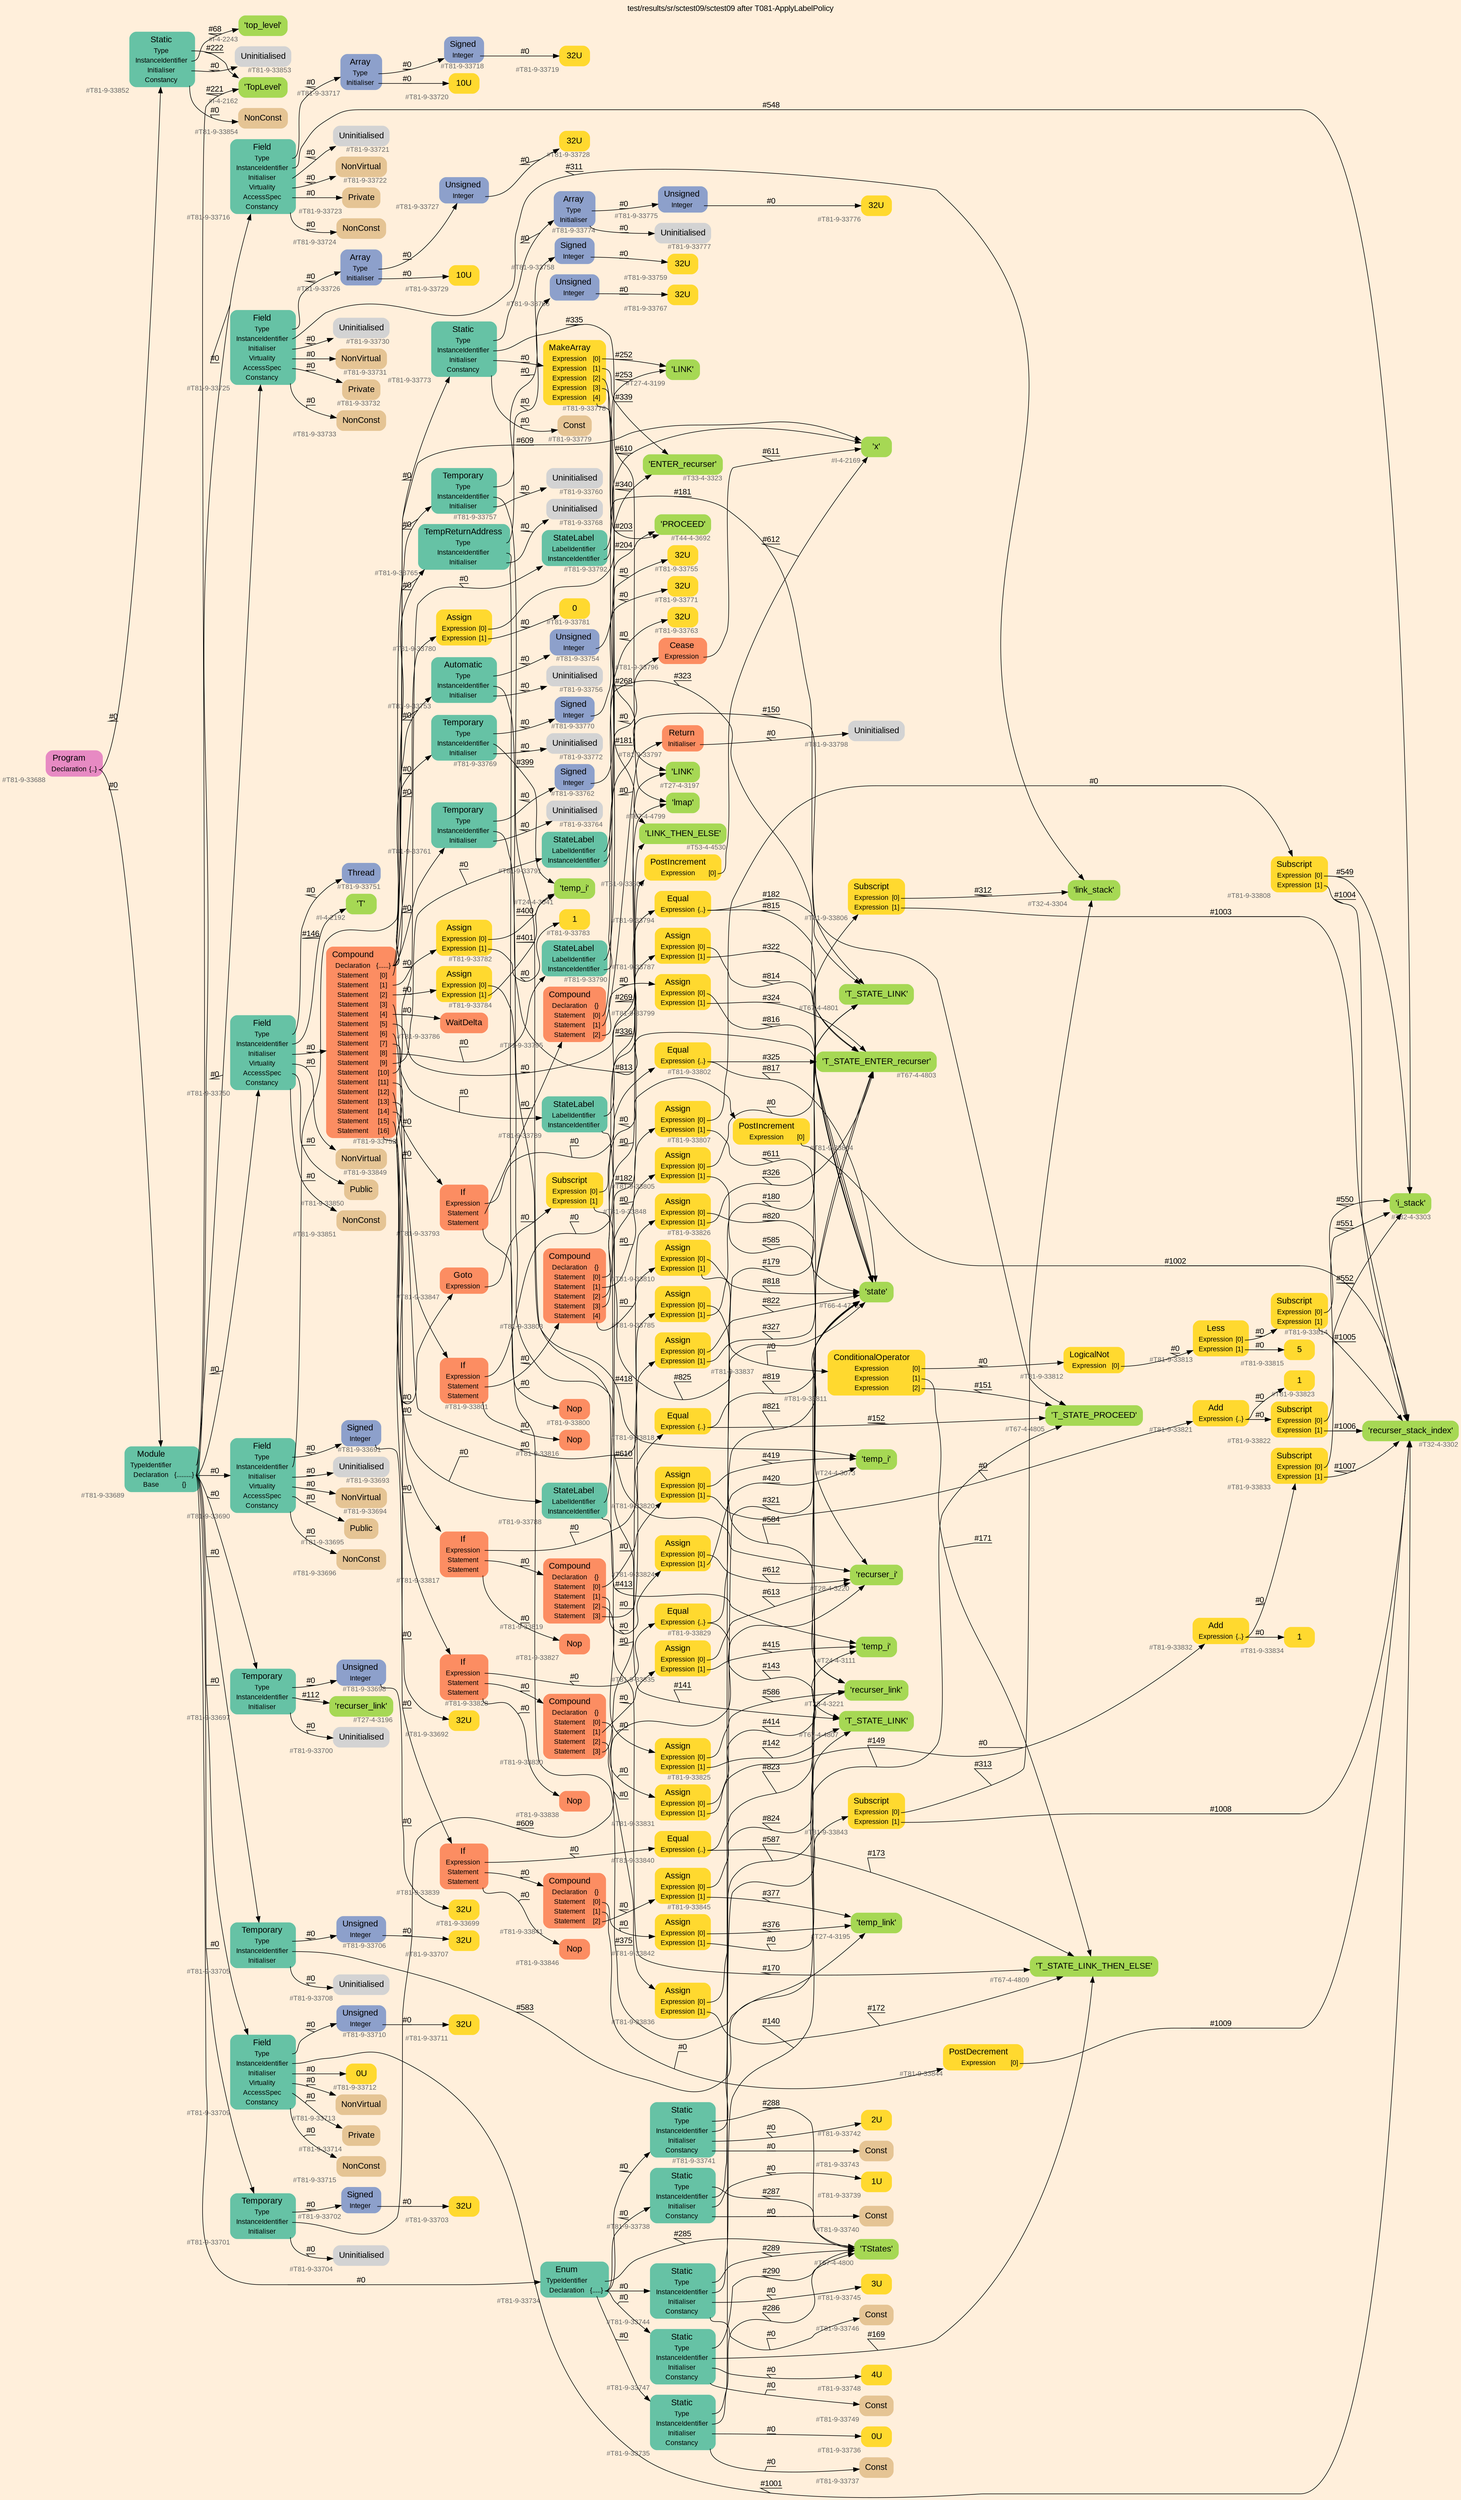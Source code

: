 digraph "test/results/sr/sctest09/sctest09 after T081-ApplyLabelPolicy" {
label = "test/results/sr/sctest09/sctest09 after T081-ApplyLabelPolicy"
labelloc = t
graph [
    rankdir = "LR"
    ranksep = 0.3
    bgcolor = antiquewhite1
    color = black
    fontcolor = black
    fontname = "Arial"
];
node [
    fontname = "Arial"
];
edge [
    fontname = "Arial"
];

// -------------------- node figure --------------------
// -------- block #T81-9-33688 ----------
"#T81-9-33688" [
    fillcolor = "/set28/4"
    xlabel = "#T81-9-33688"
    fontsize = "12"
    fontcolor = grey40
    shape = "plaintext"
    label = <<TABLE BORDER="0" CELLBORDER="0" CELLSPACING="0">
     <TR><TD><FONT COLOR="black" POINT-SIZE="15">Program</FONT></TD></TR>
     <TR><TD><FONT COLOR="black" POINT-SIZE="12">Declaration</FONT></TD><TD PORT="port0"><FONT COLOR="black" POINT-SIZE="12">{..}</FONT></TD></TR>
    </TABLE>>
    style = "rounded,filled"
];

// -------- block #T81-9-33689 ----------
"#T81-9-33689" [
    fillcolor = "/set28/1"
    xlabel = "#T81-9-33689"
    fontsize = "12"
    fontcolor = grey40
    shape = "plaintext"
    label = <<TABLE BORDER="0" CELLBORDER="0" CELLSPACING="0">
     <TR><TD><FONT COLOR="black" POINT-SIZE="15">Module</FONT></TD></TR>
     <TR><TD><FONT COLOR="black" POINT-SIZE="12">TypeIdentifier</FONT></TD><TD PORT="port0"></TD></TR>
     <TR><TD><FONT COLOR="black" POINT-SIZE="12">Declaration</FONT></TD><TD PORT="port1"><FONT COLOR="black" POINT-SIZE="12">{.........}</FONT></TD></TR>
     <TR><TD><FONT COLOR="black" POINT-SIZE="12">Base</FONT></TD><TD PORT="port2"><FONT COLOR="black" POINT-SIZE="12">{}</FONT></TD></TR>
    </TABLE>>
    style = "rounded,filled"
];

// -------- block #I-4-2162 ----------
"#I-4-2162" [
    fillcolor = "/set28/5"
    xlabel = "#I-4-2162"
    fontsize = "12"
    fontcolor = grey40
    shape = "plaintext"
    label = <<TABLE BORDER="0" CELLBORDER="0" CELLSPACING="0">
     <TR><TD><FONT COLOR="black" POINT-SIZE="15">'TopLevel'</FONT></TD></TR>
    </TABLE>>
    style = "rounded,filled"
];

// -------- block #T81-9-33690 ----------
"#T81-9-33690" [
    fillcolor = "/set28/1"
    xlabel = "#T81-9-33690"
    fontsize = "12"
    fontcolor = grey40
    shape = "plaintext"
    label = <<TABLE BORDER="0" CELLBORDER="0" CELLSPACING="0">
     <TR><TD><FONT COLOR="black" POINT-SIZE="15">Field</FONT></TD></TR>
     <TR><TD><FONT COLOR="black" POINT-SIZE="12">Type</FONT></TD><TD PORT="port0"></TD></TR>
     <TR><TD><FONT COLOR="black" POINT-SIZE="12">InstanceIdentifier</FONT></TD><TD PORT="port1"></TD></TR>
     <TR><TD><FONT COLOR="black" POINT-SIZE="12">Initialiser</FONT></TD><TD PORT="port2"></TD></TR>
     <TR><TD><FONT COLOR="black" POINT-SIZE="12">Virtuality</FONT></TD><TD PORT="port3"></TD></TR>
     <TR><TD><FONT COLOR="black" POINT-SIZE="12">AccessSpec</FONT></TD><TD PORT="port4"></TD></TR>
     <TR><TD><FONT COLOR="black" POINT-SIZE="12">Constancy</FONT></TD><TD PORT="port5"></TD></TR>
    </TABLE>>
    style = "rounded,filled"
];

// -------- block #T81-9-33691 ----------
"#T81-9-33691" [
    fillcolor = "/set28/3"
    xlabel = "#T81-9-33691"
    fontsize = "12"
    fontcolor = grey40
    shape = "plaintext"
    label = <<TABLE BORDER="0" CELLBORDER="0" CELLSPACING="0">
     <TR><TD><FONT COLOR="black" POINT-SIZE="15">Signed</FONT></TD></TR>
     <TR><TD><FONT COLOR="black" POINT-SIZE="12">Integer</FONT></TD><TD PORT="port0"></TD></TR>
    </TABLE>>
    style = "rounded,filled"
];

// -------- block #T81-9-33692 ----------
"#T81-9-33692" [
    fillcolor = "/set28/6"
    xlabel = "#T81-9-33692"
    fontsize = "12"
    fontcolor = grey40
    shape = "plaintext"
    label = <<TABLE BORDER="0" CELLBORDER="0" CELLSPACING="0">
     <TR><TD><FONT COLOR="black" POINT-SIZE="15">32U</FONT></TD></TR>
    </TABLE>>
    style = "rounded,filled"
];

// -------- block #I-4-2169 ----------
"#I-4-2169" [
    fillcolor = "/set28/5"
    xlabel = "#I-4-2169"
    fontsize = "12"
    fontcolor = grey40
    shape = "plaintext"
    label = <<TABLE BORDER="0" CELLBORDER="0" CELLSPACING="0">
     <TR><TD><FONT COLOR="black" POINT-SIZE="15">'x'</FONT></TD></TR>
    </TABLE>>
    style = "rounded,filled"
];

// -------- block #T81-9-33693 ----------
"#T81-9-33693" [
    xlabel = "#T81-9-33693"
    fontsize = "12"
    fontcolor = grey40
    shape = "plaintext"
    label = <<TABLE BORDER="0" CELLBORDER="0" CELLSPACING="0">
     <TR><TD><FONT COLOR="black" POINT-SIZE="15">Uninitialised</FONT></TD></TR>
    </TABLE>>
    style = "rounded,filled"
];

// -------- block #T81-9-33694 ----------
"#T81-9-33694" [
    fillcolor = "/set28/7"
    xlabel = "#T81-9-33694"
    fontsize = "12"
    fontcolor = grey40
    shape = "plaintext"
    label = <<TABLE BORDER="0" CELLBORDER="0" CELLSPACING="0">
     <TR><TD><FONT COLOR="black" POINT-SIZE="15">NonVirtual</FONT></TD></TR>
    </TABLE>>
    style = "rounded,filled"
];

// -------- block #T81-9-33695 ----------
"#T81-9-33695" [
    fillcolor = "/set28/7"
    xlabel = "#T81-9-33695"
    fontsize = "12"
    fontcolor = grey40
    shape = "plaintext"
    label = <<TABLE BORDER="0" CELLBORDER="0" CELLSPACING="0">
     <TR><TD><FONT COLOR="black" POINT-SIZE="15">Public</FONT></TD></TR>
    </TABLE>>
    style = "rounded,filled"
];

// -------- block #T81-9-33696 ----------
"#T81-9-33696" [
    fillcolor = "/set28/7"
    xlabel = "#T81-9-33696"
    fontsize = "12"
    fontcolor = grey40
    shape = "plaintext"
    label = <<TABLE BORDER="0" CELLBORDER="0" CELLSPACING="0">
     <TR><TD><FONT COLOR="black" POINT-SIZE="15">NonConst</FONT></TD></TR>
    </TABLE>>
    style = "rounded,filled"
];

// -------- block #T81-9-33697 ----------
"#T81-9-33697" [
    fillcolor = "/set28/1"
    xlabel = "#T81-9-33697"
    fontsize = "12"
    fontcolor = grey40
    shape = "plaintext"
    label = <<TABLE BORDER="0" CELLBORDER="0" CELLSPACING="0">
     <TR><TD><FONT COLOR="black" POINT-SIZE="15">Temporary</FONT></TD></TR>
     <TR><TD><FONT COLOR="black" POINT-SIZE="12">Type</FONT></TD><TD PORT="port0"></TD></TR>
     <TR><TD><FONT COLOR="black" POINT-SIZE="12">InstanceIdentifier</FONT></TD><TD PORT="port1"></TD></TR>
     <TR><TD><FONT COLOR="black" POINT-SIZE="12">Initialiser</FONT></TD><TD PORT="port2"></TD></TR>
    </TABLE>>
    style = "rounded,filled"
];

// -------- block #T81-9-33698 ----------
"#T81-9-33698" [
    fillcolor = "/set28/3"
    xlabel = "#T81-9-33698"
    fontsize = "12"
    fontcolor = grey40
    shape = "plaintext"
    label = <<TABLE BORDER="0" CELLBORDER="0" CELLSPACING="0">
     <TR><TD><FONT COLOR="black" POINT-SIZE="15">Unsigned</FONT></TD></TR>
     <TR><TD><FONT COLOR="black" POINT-SIZE="12">Integer</FONT></TD><TD PORT="port0"></TD></TR>
    </TABLE>>
    style = "rounded,filled"
];

// -------- block #T81-9-33699 ----------
"#T81-9-33699" [
    fillcolor = "/set28/6"
    xlabel = "#T81-9-33699"
    fontsize = "12"
    fontcolor = grey40
    shape = "plaintext"
    label = <<TABLE BORDER="0" CELLBORDER="0" CELLSPACING="0">
     <TR><TD><FONT COLOR="black" POINT-SIZE="15">32U</FONT></TD></TR>
    </TABLE>>
    style = "rounded,filled"
];

// -------- block #T27-4-3196 ----------
"#T27-4-3196" [
    fillcolor = "/set28/5"
    xlabel = "#T27-4-3196"
    fontsize = "12"
    fontcolor = grey40
    shape = "plaintext"
    label = <<TABLE BORDER="0" CELLBORDER="0" CELLSPACING="0">
     <TR><TD><FONT COLOR="black" POINT-SIZE="15">'recurser_link'</FONT></TD></TR>
    </TABLE>>
    style = "rounded,filled"
];

// -------- block #T81-9-33700 ----------
"#T81-9-33700" [
    xlabel = "#T81-9-33700"
    fontsize = "12"
    fontcolor = grey40
    shape = "plaintext"
    label = <<TABLE BORDER="0" CELLBORDER="0" CELLSPACING="0">
     <TR><TD><FONT COLOR="black" POINT-SIZE="15">Uninitialised</FONT></TD></TR>
    </TABLE>>
    style = "rounded,filled"
];

// -------- block #T81-9-33701 ----------
"#T81-9-33701" [
    fillcolor = "/set28/1"
    xlabel = "#T81-9-33701"
    fontsize = "12"
    fontcolor = grey40
    shape = "plaintext"
    label = <<TABLE BORDER="0" CELLBORDER="0" CELLSPACING="0">
     <TR><TD><FONT COLOR="black" POINT-SIZE="15">Temporary</FONT></TD></TR>
     <TR><TD><FONT COLOR="black" POINT-SIZE="12">Type</FONT></TD><TD PORT="port0"></TD></TR>
     <TR><TD><FONT COLOR="black" POINT-SIZE="12">InstanceIdentifier</FONT></TD><TD PORT="port1"></TD></TR>
     <TR><TD><FONT COLOR="black" POINT-SIZE="12">Initialiser</FONT></TD><TD PORT="port2"></TD></TR>
    </TABLE>>
    style = "rounded,filled"
];

// -------- block #T81-9-33702 ----------
"#T81-9-33702" [
    fillcolor = "/set28/3"
    xlabel = "#T81-9-33702"
    fontsize = "12"
    fontcolor = grey40
    shape = "plaintext"
    label = <<TABLE BORDER="0" CELLBORDER="0" CELLSPACING="0">
     <TR><TD><FONT COLOR="black" POINT-SIZE="15">Signed</FONT></TD></TR>
     <TR><TD><FONT COLOR="black" POINT-SIZE="12">Integer</FONT></TD><TD PORT="port0"></TD></TR>
    </TABLE>>
    style = "rounded,filled"
];

// -------- block #T81-9-33703 ----------
"#T81-9-33703" [
    fillcolor = "/set28/6"
    xlabel = "#T81-9-33703"
    fontsize = "12"
    fontcolor = grey40
    shape = "plaintext"
    label = <<TABLE BORDER="0" CELLBORDER="0" CELLSPACING="0">
     <TR><TD><FONT COLOR="black" POINT-SIZE="15">32U</FONT></TD></TR>
    </TABLE>>
    style = "rounded,filled"
];

// -------- block #T28-4-3220 ----------
"#T28-4-3220" [
    fillcolor = "/set28/5"
    xlabel = "#T28-4-3220"
    fontsize = "12"
    fontcolor = grey40
    shape = "plaintext"
    label = <<TABLE BORDER="0" CELLBORDER="0" CELLSPACING="0">
     <TR><TD><FONT COLOR="black" POINT-SIZE="15">'recurser_i'</FONT></TD></TR>
    </TABLE>>
    style = "rounded,filled"
];

// -------- block #T81-9-33704 ----------
"#T81-9-33704" [
    xlabel = "#T81-9-33704"
    fontsize = "12"
    fontcolor = grey40
    shape = "plaintext"
    label = <<TABLE BORDER="0" CELLBORDER="0" CELLSPACING="0">
     <TR><TD><FONT COLOR="black" POINT-SIZE="15">Uninitialised</FONT></TD></TR>
    </TABLE>>
    style = "rounded,filled"
];

// -------- block #T81-9-33705 ----------
"#T81-9-33705" [
    fillcolor = "/set28/1"
    xlabel = "#T81-9-33705"
    fontsize = "12"
    fontcolor = grey40
    shape = "plaintext"
    label = <<TABLE BORDER="0" CELLBORDER="0" CELLSPACING="0">
     <TR><TD><FONT COLOR="black" POINT-SIZE="15">Temporary</FONT></TD></TR>
     <TR><TD><FONT COLOR="black" POINT-SIZE="12">Type</FONT></TD><TD PORT="port0"></TD></TR>
     <TR><TD><FONT COLOR="black" POINT-SIZE="12">InstanceIdentifier</FONT></TD><TD PORT="port1"></TD></TR>
     <TR><TD><FONT COLOR="black" POINT-SIZE="12">Initialiser</FONT></TD><TD PORT="port2"></TD></TR>
    </TABLE>>
    style = "rounded,filled"
];

// -------- block #T81-9-33706 ----------
"#T81-9-33706" [
    fillcolor = "/set28/3"
    xlabel = "#T81-9-33706"
    fontsize = "12"
    fontcolor = grey40
    shape = "plaintext"
    label = <<TABLE BORDER="0" CELLBORDER="0" CELLSPACING="0">
     <TR><TD><FONT COLOR="black" POINT-SIZE="15">Unsigned</FONT></TD></TR>
     <TR><TD><FONT COLOR="black" POINT-SIZE="12">Integer</FONT></TD><TD PORT="port0"></TD></TR>
    </TABLE>>
    style = "rounded,filled"
];

// -------- block #T81-9-33707 ----------
"#T81-9-33707" [
    fillcolor = "/set28/6"
    xlabel = "#T81-9-33707"
    fontsize = "12"
    fontcolor = grey40
    shape = "plaintext"
    label = <<TABLE BORDER="0" CELLBORDER="0" CELLSPACING="0">
     <TR><TD><FONT COLOR="black" POINT-SIZE="15">32U</FONT></TD></TR>
    </TABLE>>
    style = "rounded,filled"
];

// -------- block #T28-4-3221 ----------
"#T28-4-3221" [
    fillcolor = "/set28/5"
    xlabel = "#T28-4-3221"
    fontsize = "12"
    fontcolor = grey40
    shape = "plaintext"
    label = <<TABLE BORDER="0" CELLBORDER="0" CELLSPACING="0">
     <TR><TD><FONT COLOR="black" POINT-SIZE="15">'recurser_link'</FONT></TD></TR>
    </TABLE>>
    style = "rounded,filled"
];

// -------- block #T81-9-33708 ----------
"#T81-9-33708" [
    xlabel = "#T81-9-33708"
    fontsize = "12"
    fontcolor = grey40
    shape = "plaintext"
    label = <<TABLE BORDER="0" CELLBORDER="0" CELLSPACING="0">
     <TR><TD><FONT COLOR="black" POINT-SIZE="15">Uninitialised</FONT></TD></TR>
    </TABLE>>
    style = "rounded,filled"
];

// -------- block #T81-9-33709 ----------
"#T81-9-33709" [
    fillcolor = "/set28/1"
    xlabel = "#T81-9-33709"
    fontsize = "12"
    fontcolor = grey40
    shape = "plaintext"
    label = <<TABLE BORDER="0" CELLBORDER="0" CELLSPACING="0">
     <TR><TD><FONT COLOR="black" POINT-SIZE="15">Field</FONT></TD></TR>
     <TR><TD><FONT COLOR="black" POINT-SIZE="12">Type</FONT></TD><TD PORT="port0"></TD></TR>
     <TR><TD><FONT COLOR="black" POINT-SIZE="12">InstanceIdentifier</FONT></TD><TD PORT="port1"></TD></TR>
     <TR><TD><FONT COLOR="black" POINT-SIZE="12">Initialiser</FONT></TD><TD PORT="port2"></TD></TR>
     <TR><TD><FONT COLOR="black" POINT-SIZE="12">Virtuality</FONT></TD><TD PORT="port3"></TD></TR>
     <TR><TD><FONT COLOR="black" POINT-SIZE="12">AccessSpec</FONT></TD><TD PORT="port4"></TD></TR>
     <TR><TD><FONT COLOR="black" POINT-SIZE="12">Constancy</FONT></TD><TD PORT="port5"></TD></TR>
    </TABLE>>
    style = "rounded,filled"
];

// -------- block #T81-9-33710 ----------
"#T81-9-33710" [
    fillcolor = "/set28/3"
    xlabel = "#T81-9-33710"
    fontsize = "12"
    fontcolor = grey40
    shape = "plaintext"
    label = <<TABLE BORDER="0" CELLBORDER="0" CELLSPACING="0">
     <TR><TD><FONT COLOR="black" POINT-SIZE="15">Unsigned</FONT></TD></TR>
     <TR><TD><FONT COLOR="black" POINT-SIZE="12">Integer</FONT></TD><TD PORT="port0"></TD></TR>
    </TABLE>>
    style = "rounded,filled"
];

// -------- block #T81-9-33711 ----------
"#T81-9-33711" [
    fillcolor = "/set28/6"
    xlabel = "#T81-9-33711"
    fontsize = "12"
    fontcolor = grey40
    shape = "plaintext"
    label = <<TABLE BORDER="0" CELLBORDER="0" CELLSPACING="0">
     <TR><TD><FONT COLOR="black" POINT-SIZE="15">32U</FONT></TD></TR>
    </TABLE>>
    style = "rounded,filled"
];

// -------- block #T32-4-3302 ----------
"#T32-4-3302" [
    fillcolor = "/set28/5"
    xlabel = "#T32-4-3302"
    fontsize = "12"
    fontcolor = grey40
    shape = "plaintext"
    label = <<TABLE BORDER="0" CELLBORDER="0" CELLSPACING="0">
     <TR><TD><FONT COLOR="black" POINT-SIZE="15">'recurser_stack_index'</FONT></TD></TR>
    </TABLE>>
    style = "rounded,filled"
];

// -------- block #T81-9-33712 ----------
"#T81-9-33712" [
    fillcolor = "/set28/6"
    xlabel = "#T81-9-33712"
    fontsize = "12"
    fontcolor = grey40
    shape = "plaintext"
    label = <<TABLE BORDER="0" CELLBORDER="0" CELLSPACING="0">
     <TR><TD><FONT COLOR="black" POINT-SIZE="15">0U</FONT></TD></TR>
    </TABLE>>
    style = "rounded,filled"
];

// -------- block #T81-9-33713 ----------
"#T81-9-33713" [
    fillcolor = "/set28/7"
    xlabel = "#T81-9-33713"
    fontsize = "12"
    fontcolor = grey40
    shape = "plaintext"
    label = <<TABLE BORDER="0" CELLBORDER="0" CELLSPACING="0">
     <TR><TD><FONT COLOR="black" POINT-SIZE="15">NonVirtual</FONT></TD></TR>
    </TABLE>>
    style = "rounded,filled"
];

// -------- block #T81-9-33714 ----------
"#T81-9-33714" [
    fillcolor = "/set28/7"
    xlabel = "#T81-9-33714"
    fontsize = "12"
    fontcolor = grey40
    shape = "plaintext"
    label = <<TABLE BORDER="0" CELLBORDER="0" CELLSPACING="0">
     <TR><TD><FONT COLOR="black" POINT-SIZE="15">Private</FONT></TD></TR>
    </TABLE>>
    style = "rounded,filled"
];

// -------- block #T81-9-33715 ----------
"#T81-9-33715" [
    fillcolor = "/set28/7"
    xlabel = "#T81-9-33715"
    fontsize = "12"
    fontcolor = grey40
    shape = "plaintext"
    label = <<TABLE BORDER="0" CELLBORDER="0" CELLSPACING="0">
     <TR><TD><FONT COLOR="black" POINT-SIZE="15">NonConst</FONT></TD></TR>
    </TABLE>>
    style = "rounded,filled"
];

// -------- block #T81-9-33716 ----------
"#T81-9-33716" [
    fillcolor = "/set28/1"
    xlabel = "#T81-9-33716"
    fontsize = "12"
    fontcolor = grey40
    shape = "plaintext"
    label = <<TABLE BORDER="0" CELLBORDER="0" CELLSPACING="0">
     <TR><TD><FONT COLOR="black" POINT-SIZE="15">Field</FONT></TD></TR>
     <TR><TD><FONT COLOR="black" POINT-SIZE="12">Type</FONT></TD><TD PORT="port0"></TD></TR>
     <TR><TD><FONT COLOR="black" POINT-SIZE="12">InstanceIdentifier</FONT></TD><TD PORT="port1"></TD></TR>
     <TR><TD><FONT COLOR="black" POINT-SIZE="12">Initialiser</FONT></TD><TD PORT="port2"></TD></TR>
     <TR><TD><FONT COLOR="black" POINT-SIZE="12">Virtuality</FONT></TD><TD PORT="port3"></TD></TR>
     <TR><TD><FONT COLOR="black" POINT-SIZE="12">AccessSpec</FONT></TD><TD PORT="port4"></TD></TR>
     <TR><TD><FONT COLOR="black" POINT-SIZE="12">Constancy</FONT></TD><TD PORT="port5"></TD></TR>
    </TABLE>>
    style = "rounded,filled"
];

// -------- block #T81-9-33717 ----------
"#T81-9-33717" [
    fillcolor = "/set28/3"
    xlabel = "#T81-9-33717"
    fontsize = "12"
    fontcolor = grey40
    shape = "plaintext"
    label = <<TABLE BORDER="0" CELLBORDER="0" CELLSPACING="0">
     <TR><TD><FONT COLOR="black" POINT-SIZE="15">Array</FONT></TD></TR>
     <TR><TD><FONT COLOR="black" POINT-SIZE="12">Type</FONT></TD><TD PORT="port0"></TD></TR>
     <TR><TD><FONT COLOR="black" POINT-SIZE="12">Initialiser</FONT></TD><TD PORT="port1"></TD></TR>
    </TABLE>>
    style = "rounded,filled"
];

// -------- block #T81-9-33718 ----------
"#T81-9-33718" [
    fillcolor = "/set28/3"
    xlabel = "#T81-9-33718"
    fontsize = "12"
    fontcolor = grey40
    shape = "plaintext"
    label = <<TABLE BORDER="0" CELLBORDER="0" CELLSPACING="0">
     <TR><TD><FONT COLOR="black" POINT-SIZE="15">Signed</FONT></TD></TR>
     <TR><TD><FONT COLOR="black" POINT-SIZE="12">Integer</FONT></TD><TD PORT="port0"></TD></TR>
    </TABLE>>
    style = "rounded,filled"
];

// -------- block #T81-9-33719 ----------
"#T81-9-33719" [
    fillcolor = "/set28/6"
    xlabel = "#T81-9-33719"
    fontsize = "12"
    fontcolor = grey40
    shape = "plaintext"
    label = <<TABLE BORDER="0" CELLBORDER="0" CELLSPACING="0">
     <TR><TD><FONT COLOR="black" POINT-SIZE="15">32U</FONT></TD></TR>
    </TABLE>>
    style = "rounded,filled"
];

// -------- block #T81-9-33720 ----------
"#T81-9-33720" [
    fillcolor = "/set28/6"
    xlabel = "#T81-9-33720"
    fontsize = "12"
    fontcolor = grey40
    shape = "plaintext"
    label = <<TABLE BORDER="0" CELLBORDER="0" CELLSPACING="0">
     <TR><TD><FONT COLOR="black" POINT-SIZE="15">10U</FONT></TD></TR>
    </TABLE>>
    style = "rounded,filled"
];

// -------- block #T32-4-3303 ----------
"#T32-4-3303" [
    fillcolor = "/set28/5"
    xlabel = "#T32-4-3303"
    fontsize = "12"
    fontcolor = grey40
    shape = "plaintext"
    label = <<TABLE BORDER="0" CELLBORDER="0" CELLSPACING="0">
     <TR><TD><FONT COLOR="black" POINT-SIZE="15">'i_stack'</FONT></TD></TR>
    </TABLE>>
    style = "rounded,filled"
];

// -------- block #T81-9-33721 ----------
"#T81-9-33721" [
    xlabel = "#T81-9-33721"
    fontsize = "12"
    fontcolor = grey40
    shape = "plaintext"
    label = <<TABLE BORDER="0" CELLBORDER="0" CELLSPACING="0">
     <TR><TD><FONT COLOR="black" POINT-SIZE="15">Uninitialised</FONT></TD></TR>
    </TABLE>>
    style = "rounded,filled"
];

// -------- block #T81-9-33722 ----------
"#T81-9-33722" [
    fillcolor = "/set28/7"
    xlabel = "#T81-9-33722"
    fontsize = "12"
    fontcolor = grey40
    shape = "plaintext"
    label = <<TABLE BORDER="0" CELLBORDER="0" CELLSPACING="0">
     <TR><TD><FONT COLOR="black" POINT-SIZE="15">NonVirtual</FONT></TD></TR>
    </TABLE>>
    style = "rounded,filled"
];

// -------- block #T81-9-33723 ----------
"#T81-9-33723" [
    fillcolor = "/set28/7"
    xlabel = "#T81-9-33723"
    fontsize = "12"
    fontcolor = grey40
    shape = "plaintext"
    label = <<TABLE BORDER="0" CELLBORDER="0" CELLSPACING="0">
     <TR><TD><FONT COLOR="black" POINT-SIZE="15">Private</FONT></TD></TR>
    </TABLE>>
    style = "rounded,filled"
];

// -------- block #T81-9-33724 ----------
"#T81-9-33724" [
    fillcolor = "/set28/7"
    xlabel = "#T81-9-33724"
    fontsize = "12"
    fontcolor = grey40
    shape = "plaintext"
    label = <<TABLE BORDER="0" CELLBORDER="0" CELLSPACING="0">
     <TR><TD><FONT COLOR="black" POINT-SIZE="15">NonConst</FONT></TD></TR>
    </TABLE>>
    style = "rounded,filled"
];

// -------- block #T81-9-33725 ----------
"#T81-9-33725" [
    fillcolor = "/set28/1"
    xlabel = "#T81-9-33725"
    fontsize = "12"
    fontcolor = grey40
    shape = "plaintext"
    label = <<TABLE BORDER="0" CELLBORDER="0" CELLSPACING="0">
     <TR><TD><FONT COLOR="black" POINT-SIZE="15">Field</FONT></TD></TR>
     <TR><TD><FONT COLOR="black" POINT-SIZE="12">Type</FONT></TD><TD PORT="port0"></TD></TR>
     <TR><TD><FONT COLOR="black" POINT-SIZE="12">InstanceIdentifier</FONT></TD><TD PORT="port1"></TD></TR>
     <TR><TD><FONT COLOR="black" POINT-SIZE="12">Initialiser</FONT></TD><TD PORT="port2"></TD></TR>
     <TR><TD><FONT COLOR="black" POINT-SIZE="12">Virtuality</FONT></TD><TD PORT="port3"></TD></TR>
     <TR><TD><FONT COLOR="black" POINT-SIZE="12">AccessSpec</FONT></TD><TD PORT="port4"></TD></TR>
     <TR><TD><FONT COLOR="black" POINT-SIZE="12">Constancy</FONT></TD><TD PORT="port5"></TD></TR>
    </TABLE>>
    style = "rounded,filled"
];

// -------- block #T81-9-33726 ----------
"#T81-9-33726" [
    fillcolor = "/set28/3"
    xlabel = "#T81-9-33726"
    fontsize = "12"
    fontcolor = grey40
    shape = "plaintext"
    label = <<TABLE BORDER="0" CELLBORDER="0" CELLSPACING="0">
     <TR><TD><FONT COLOR="black" POINT-SIZE="15">Array</FONT></TD></TR>
     <TR><TD><FONT COLOR="black" POINT-SIZE="12">Type</FONT></TD><TD PORT="port0"></TD></TR>
     <TR><TD><FONT COLOR="black" POINT-SIZE="12">Initialiser</FONT></TD><TD PORT="port1"></TD></TR>
    </TABLE>>
    style = "rounded,filled"
];

// -------- block #T81-9-33727 ----------
"#T81-9-33727" [
    fillcolor = "/set28/3"
    xlabel = "#T81-9-33727"
    fontsize = "12"
    fontcolor = grey40
    shape = "plaintext"
    label = <<TABLE BORDER="0" CELLBORDER="0" CELLSPACING="0">
     <TR><TD><FONT COLOR="black" POINT-SIZE="15">Unsigned</FONT></TD></TR>
     <TR><TD><FONT COLOR="black" POINT-SIZE="12">Integer</FONT></TD><TD PORT="port0"></TD></TR>
    </TABLE>>
    style = "rounded,filled"
];

// -------- block #T81-9-33728 ----------
"#T81-9-33728" [
    fillcolor = "/set28/6"
    xlabel = "#T81-9-33728"
    fontsize = "12"
    fontcolor = grey40
    shape = "plaintext"
    label = <<TABLE BORDER="0" CELLBORDER="0" CELLSPACING="0">
     <TR><TD><FONT COLOR="black" POINT-SIZE="15">32U</FONT></TD></TR>
    </TABLE>>
    style = "rounded,filled"
];

// -------- block #T81-9-33729 ----------
"#T81-9-33729" [
    fillcolor = "/set28/6"
    xlabel = "#T81-9-33729"
    fontsize = "12"
    fontcolor = grey40
    shape = "plaintext"
    label = <<TABLE BORDER="0" CELLBORDER="0" CELLSPACING="0">
     <TR><TD><FONT COLOR="black" POINT-SIZE="15">10U</FONT></TD></TR>
    </TABLE>>
    style = "rounded,filled"
];

// -------- block #T32-4-3304 ----------
"#T32-4-3304" [
    fillcolor = "/set28/5"
    xlabel = "#T32-4-3304"
    fontsize = "12"
    fontcolor = grey40
    shape = "plaintext"
    label = <<TABLE BORDER="0" CELLBORDER="0" CELLSPACING="0">
     <TR><TD><FONT COLOR="black" POINT-SIZE="15">'link_stack'</FONT></TD></TR>
    </TABLE>>
    style = "rounded,filled"
];

// -------- block #T81-9-33730 ----------
"#T81-9-33730" [
    xlabel = "#T81-9-33730"
    fontsize = "12"
    fontcolor = grey40
    shape = "plaintext"
    label = <<TABLE BORDER="0" CELLBORDER="0" CELLSPACING="0">
     <TR><TD><FONT COLOR="black" POINT-SIZE="15">Uninitialised</FONT></TD></TR>
    </TABLE>>
    style = "rounded,filled"
];

// -------- block #T81-9-33731 ----------
"#T81-9-33731" [
    fillcolor = "/set28/7"
    xlabel = "#T81-9-33731"
    fontsize = "12"
    fontcolor = grey40
    shape = "plaintext"
    label = <<TABLE BORDER="0" CELLBORDER="0" CELLSPACING="0">
     <TR><TD><FONT COLOR="black" POINT-SIZE="15">NonVirtual</FONT></TD></TR>
    </TABLE>>
    style = "rounded,filled"
];

// -------- block #T81-9-33732 ----------
"#T81-9-33732" [
    fillcolor = "/set28/7"
    xlabel = "#T81-9-33732"
    fontsize = "12"
    fontcolor = grey40
    shape = "plaintext"
    label = <<TABLE BORDER="0" CELLBORDER="0" CELLSPACING="0">
     <TR><TD><FONT COLOR="black" POINT-SIZE="15">Private</FONT></TD></TR>
    </TABLE>>
    style = "rounded,filled"
];

// -------- block #T81-9-33733 ----------
"#T81-9-33733" [
    fillcolor = "/set28/7"
    xlabel = "#T81-9-33733"
    fontsize = "12"
    fontcolor = grey40
    shape = "plaintext"
    label = <<TABLE BORDER="0" CELLBORDER="0" CELLSPACING="0">
     <TR><TD><FONT COLOR="black" POINT-SIZE="15">NonConst</FONT></TD></TR>
    </TABLE>>
    style = "rounded,filled"
];

// -------- block #T81-9-33734 ----------
"#T81-9-33734" [
    fillcolor = "/set28/1"
    xlabel = "#T81-9-33734"
    fontsize = "12"
    fontcolor = grey40
    shape = "plaintext"
    label = <<TABLE BORDER="0" CELLBORDER="0" CELLSPACING="0">
     <TR><TD><FONT COLOR="black" POINT-SIZE="15">Enum</FONT></TD></TR>
     <TR><TD><FONT COLOR="black" POINT-SIZE="12">TypeIdentifier</FONT></TD><TD PORT="port0"></TD></TR>
     <TR><TD><FONT COLOR="black" POINT-SIZE="12">Declaration</FONT></TD><TD PORT="port1"><FONT COLOR="black" POINT-SIZE="12">{.....}</FONT></TD></TR>
    </TABLE>>
    style = "rounded,filled"
];

// -------- block #T67-4-4800 ----------
"#T67-4-4800" [
    fillcolor = "/set28/5"
    xlabel = "#T67-4-4800"
    fontsize = "12"
    fontcolor = grey40
    shape = "plaintext"
    label = <<TABLE BORDER="0" CELLBORDER="0" CELLSPACING="0">
     <TR><TD><FONT COLOR="black" POINT-SIZE="15">'TStates'</FONT></TD></TR>
    </TABLE>>
    style = "rounded,filled"
];

// -------- block #T81-9-33735 ----------
"#T81-9-33735" [
    fillcolor = "/set28/1"
    xlabel = "#T81-9-33735"
    fontsize = "12"
    fontcolor = grey40
    shape = "plaintext"
    label = <<TABLE BORDER="0" CELLBORDER="0" CELLSPACING="0">
     <TR><TD><FONT COLOR="black" POINT-SIZE="15">Static</FONT></TD></TR>
     <TR><TD><FONT COLOR="black" POINT-SIZE="12">Type</FONT></TD><TD PORT="port0"></TD></TR>
     <TR><TD><FONT COLOR="black" POINT-SIZE="12">InstanceIdentifier</FONT></TD><TD PORT="port1"></TD></TR>
     <TR><TD><FONT COLOR="black" POINT-SIZE="12">Initialiser</FONT></TD><TD PORT="port2"></TD></TR>
     <TR><TD><FONT COLOR="black" POINT-SIZE="12">Constancy</FONT></TD><TD PORT="port3"></TD></TR>
    </TABLE>>
    style = "rounded,filled"
];

// -------- block #T67-4-4801 ----------
"#T67-4-4801" [
    fillcolor = "/set28/5"
    xlabel = "#T67-4-4801"
    fontsize = "12"
    fontcolor = grey40
    shape = "plaintext"
    label = <<TABLE BORDER="0" CELLBORDER="0" CELLSPACING="0">
     <TR><TD><FONT COLOR="black" POINT-SIZE="15">'T_STATE_LINK'</FONT></TD></TR>
    </TABLE>>
    style = "rounded,filled"
];

// -------- block #T81-9-33736 ----------
"#T81-9-33736" [
    fillcolor = "/set28/6"
    xlabel = "#T81-9-33736"
    fontsize = "12"
    fontcolor = grey40
    shape = "plaintext"
    label = <<TABLE BORDER="0" CELLBORDER="0" CELLSPACING="0">
     <TR><TD><FONT COLOR="black" POINT-SIZE="15">0U</FONT></TD></TR>
    </TABLE>>
    style = "rounded,filled"
];

// -------- block #T81-9-33737 ----------
"#T81-9-33737" [
    fillcolor = "/set28/7"
    xlabel = "#T81-9-33737"
    fontsize = "12"
    fontcolor = grey40
    shape = "plaintext"
    label = <<TABLE BORDER="0" CELLBORDER="0" CELLSPACING="0">
     <TR><TD><FONT COLOR="black" POINT-SIZE="15">Const</FONT></TD></TR>
    </TABLE>>
    style = "rounded,filled"
];

// -------- block #T81-9-33738 ----------
"#T81-9-33738" [
    fillcolor = "/set28/1"
    xlabel = "#T81-9-33738"
    fontsize = "12"
    fontcolor = grey40
    shape = "plaintext"
    label = <<TABLE BORDER="0" CELLBORDER="0" CELLSPACING="0">
     <TR><TD><FONT COLOR="black" POINT-SIZE="15">Static</FONT></TD></TR>
     <TR><TD><FONT COLOR="black" POINT-SIZE="12">Type</FONT></TD><TD PORT="port0"></TD></TR>
     <TR><TD><FONT COLOR="black" POINT-SIZE="12">InstanceIdentifier</FONT></TD><TD PORT="port1"></TD></TR>
     <TR><TD><FONT COLOR="black" POINT-SIZE="12">Initialiser</FONT></TD><TD PORT="port2"></TD></TR>
     <TR><TD><FONT COLOR="black" POINT-SIZE="12">Constancy</FONT></TD><TD PORT="port3"></TD></TR>
    </TABLE>>
    style = "rounded,filled"
];

// -------- block #T67-4-4803 ----------
"#T67-4-4803" [
    fillcolor = "/set28/5"
    xlabel = "#T67-4-4803"
    fontsize = "12"
    fontcolor = grey40
    shape = "plaintext"
    label = <<TABLE BORDER="0" CELLBORDER="0" CELLSPACING="0">
     <TR><TD><FONT COLOR="black" POINT-SIZE="15">'T_STATE_ENTER_recurser'</FONT></TD></TR>
    </TABLE>>
    style = "rounded,filled"
];

// -------- block #T81-9-33739 ----------
"#T81-9-33739" [
    fillcolor = "/set28/6"
    xlabel = "#T81-9-33739"
    fontsize = "12"
    fontcolor = grey40
    shape = "plaintext"
    label = <<TABLE BORDER="0" CELLBORDER="0" CELLSPACING="0">
     <TR><TD><FONT COLOR="black" POINT-SIZE="15">1U</FONT></TD></TR>
    </TABLE>>
    style = "rounded,filled"
];

// -------- block #T81-9-33740 ----------
"#T81-9-33740" [
    fillcolor = "/set28/7"
    xlabel = "#T81-9-33740"
    fontsize = "12"
    fontcolor = grey40
    shape = "plaintext"
    label = <<TABLE BORDER="0" CELLBORDER="0" CELLSPACING="0">
     <TR><TD><FONT COLOR="black" POINT-SIZE="15">Const</FONT></TD></TR>
    </TABLE>>
    style = "rounded,filled"
];

// -------- block #T81-9-33741 ----------
"#T81-9-33741" [
    fillcolor = "/set28/1"
    xlabel = "#T81-9-33741"
    fontsize = "12"
    fontcolor = grey40
    shape = "plaintext"
    label = <<TABLE BORDER="0" CELLBORDER="0" CELLSPACING="0">
     <TR><TD><FONT COLOR="black" POINT-SIZE="15">Static</FONT></TD></TR>
     <TR><TD><FONT COLOR="black" POINT-SIZE="12">Type</FONT></TD><TD PORT="port0"></TD></TR>
     <TR><TD><FONT COLOR="black" POINT-SIZE="12">InstanceIdentifier</FONT></TD><TD PORT="port1"></TD></TR>
     <TR><TD><FONT COLOR="black" POINT-SIZE="12">Initialiser</FONT></TD><TD PORT="port2"></TD></TR>
     <TR><TD><FONT COLOR="black" POINT-SIZE="12">Constancy</FONT></TD><TD PORT="port3"></TD></TR>
    </TABLE>>
    style = "rounded,filled"
];

// -------- block #T67-4-4805 ----------
"#T67-4-4805" [
    fillcolor = "/set28/5"
    xlabel = "#T67-4-4805"
    fontsize = "12"
    fontcolor = grey40
    shape = "plaintext"
    label = <<TABLE BORDER="0" CELLBORDER="0" CELLSPACING="0">
     <TR><TD><FONT COLOR="black" POINT-SIZE="15">'T_STATE_PROCEED'</FONT></TD></TR>
    </TABLE>>
    style = "rounded,filled"
];

// -------- block #T81-9-33742 ----------
"#T81-9-33742" [
    fillcolor = "/set28/6"
    xlabel = "#T81-9-33742"
    fontsize = "12"
    fontcolor = grey40
    shape = "plaintext"
    label = <<TABLE BORDER="0" CELLBORDER="0" CELLSPACING="0">
     <TR><TD><FONT COLOR="black" POINT-SIZE="15">2U</FONT></TD></TR>
    </TABLE>>
    style = "rounded,filled"
];

// -------- block #T81-9-33743 ----------
"#T81-9-33743" [
    fillcolor = "/set28/7"
    xlabel = "#T81-9-33743"
    fontsize = "12"
    fontcolor = grey40
    shape = "plaintext"
    label = <<TABLE BORDER="0" CELLBORDER="0" CELLSPACING="0">
     <TR><TD><FONT COLOR="black" POINT-SIZE="15">Const</FONT></TD></TR>
    </TABLE>>
    style = "rounded,filled"
];

// -------- block #T81-9-33744 ----------
"#T81-9-33744" [
    fillcolor = "/set28/1"
    xlabel = "#T81-9-33744"
    fontsize = "12"
    fontcolor = grey40
    shape = "plaintext"
    label = <<TABLE BORDER="0" CELLBORDER="0" CELLSPACING="0">
     <TR><TD><FONT COLOR="black" POINT-SIZE="15">Static</FONT></TD></TR>
     <TR><TD><FONT COLOR="black" POINT-SIZE="12">Type</FONT></TD><TD PORT="port0"></TD></TR>
     <TR><TD><FONT COLOR="black" POINT-SIZE="12">InstanceIdentifier</FONT></TD><TD PORT="port1"></TD></TR>
     <TR><TD><FONT COLOR="black" POINT-SIZE="12">Initialiser</FONT></TD><TD PORT="port2"></TD></TR>
     <TR><TD><FONT COLOR="black" POINT-SIZE="12">Constancy</FONT></TD><TD PORT="port3"></TD></TR>
    </TABLE>>
    style = "rounded,filled"
];

// -------- block #T67-4-4807 ----------
"#T67-4-4807" [
    fillcolor = "/set28/5"
    xlabel = "#T67-4-4807"
    fontsize = "12"
    fontcolor = grey40
    shape = "plaintext"
    label = <<TABLE BORDER="0" CELLBORDER="0" CELLSPACING="0">
     <TR><TD><FONT COLOR="black" POINT-SIZE="15">'T_STATE_LINK'</FONT></TD></TR>
    </TABLE>>
    style = "rounded,filled"
];

// -------- block #T81-9-33745 ----------
"#T81-9-33745" [
    fillcolor = "/set28/6"
    xlabel = "#T81-9-33745"
    fontsize = "12"
    fontcolor = grey40
    shape = "plaintext"
    label = <<TABLE BORDER="0" CELLBORDER="0" CELLSPACING="0">
     <TR><TD><FONT COLOR="black" POINT-SIZE="15">3U</FONT></TD></TR>
    </TABLE>>
    style = "rounded,filled"
];

// -------- block #T81-9-33746 ----------
"#T81-9-33746" [
    fillcolor = "/set28/7"
    xlabel = "#T81-9-33746"
    fontsize = "12"
    fontcolor = grey40
    shape = "plaintext"
    label = <<TABLE BORDER="0" CELLBORDER="0" CELLSPACING="0">
     <TR><TD><FONT COLOR="black" POINT-SIZE="15">Const</FONT></TD></TR>
    </TABLE>>
    style = "rounded,filled"
];

// -------- block #T81-9-33747 ----------
"#T81-9-33747" [
    fillcolor = "/set28/1"
    xlabel = "#T81-9-33747"
    fontsize = "12"
    fontcolor = grey40
    shape = "plaintext"
    label = <<TABLE BORDER="0" CELLBORDER="0" CELLSPACING="0">
     <TR><TD><FONT COLOR="black" POINT-SIZE="15">Static</FONT></TD></TR>
     <TR><TD><FONT COLOR="black" POINT-SIZE="12">Type</FONT></TD><TD PORT="port0"></TD></TR>
     <TR><TD><FONT COLOR="black" POINT-SIZE="12">InstanceIdentifier</FONT></TD><TD PORT="port1"></TD></TR>
     <TR><TD><FONT COLOR="black" POINT-SIZE="12">Initialiser</FONT></TD><TD PORT="port2"></TD></TR>
     <TR><TD><FONT COLOR="black" POINT-SIZE="12">Constancy</FONT></TD><TD PORT="port3"></TD></TR>
    </TABLE>>
    style = "rounded,filled"
];

// -------- block #T67-4-4809 ----------
"#T67-4-4809" [
    fillcolor = "/set28/5"
    xlabel = "#T67-4-4809"
    fontsize = "12"
    fontcolor = grey40
    shape = "plaintext"
    label = <<TABLE BORDER="0" CELLBORDER="0" CELLSPACING="0">
     <TR><TD><FONT COLOR="black" POINT-SIZE="15">'T_STATE_LINK_THEN_ELSE'</FONT></TD></TR>
    </TABLE>>
    style = "rounded,filled"
];

// -------- block #T81-9-33748 ----------
"#T81-9-33748" [
    fillcolor = "/set28/6"
    xlabel = "#T81-9-33748"
    fontsize = "12"
    fontcolor = grey40
    shape = "plaintext"
    label = <<TABLE BORDER="0" CELLBORDER="0" CELLSPACING="0">
     <TR><TD><FONT COLOR="black" POINT-SIZE="15">4U</FONT></TD></TR>
    </TABLE>>
    style = "rounded,filled"
];

// -------- block #T81-9-33749 ----------
"#T81-9-33749" [
    fillcolor = "/set28/7"
    xlabel = "#T81-9-33749"
    fontsize = "12"
    fontcolor = grey40
    shape = "plaintext"
    label = <<TABLE BORDER="0" CELLBORDER="0" CELLSPACING="0">
     <TR><TD><FONT COLOR="black" POINT-SIZE="15">Const</FONT></TD></TR>
    </TABLE>>
    style = "rounded,filled"
];

// -------- block #T81-9-33750 ----------
"#T81-9-33750" [
    fillcolor = "/set28/1"
    xlabel = "#T81-9-33750"
    fontsize = "12"
    fontcolor = grey40
    shape = "plaintext"
    label = <<TABLE BORDER="0" CELLBORDER="0" CELLSPACING="0">
     <TR><TD><FONT COLOR="black" POINT-SIZE="15">Field</FONT></TD></TR>
     <TR><TD><FONT COLOR="black" POINT-SIZE="12">Type</FONT></TD><TD PORT="port0"></TD></TR>
     <TR><TD><FONT COLOR="black" POINT-SIZE="12">InstanceIdentifier</FONT></TD><TD PORT="port1"></TD></TR>
     <TR><TD><FONT COLOR="black" POINT-SIZE="12">Initialiser</FONT></TD><TD PORT="port2"></TD></TR>
     <TR><TD><FONT COLOR="black" POINT-SIZE="12">Virtuality</FONT></TD><TD PORT="port3"></TD></TR>
     <TR><TD><FONT COLOR="black" POINT-SIZE="12">AccessSpec</FONT></TD><TD PORT="port4"></TD></TR>
     <TR><TD><FONT COLOR="black" POINT-SIZE="12">Constancy</FONT></TD><TD PORT="port5"></TD></TR>
    </TABLE>>
    style = "rounded,filled"
];

// -------- block #T81-9-33751 ----------
"#T81-9-33751" [
    fillcolor = "/set28/3"
    xlabel = "#T81-9-33751"
    fontsize = "12"
    fontcolor = grey40
    shape = "plaintext"
    label = <<TABLE BORDER="0" CELLBORDER="0" CELLSPACING="0">
     <TR><TD><FONT COLOR="black" POINT-SIZE="15">Thread</FONT></TD></TR>
    </TABLE>>
    style = "rounded,filled"
];

// -------- block #I-4-2192 ----------
"#I-4-2192" [
    fillcolor = "/set28/5"
    xlabel = "#I-4-2192"
    fontsize = "12"
    fontcolor = grey40
    shape = "plaintext"
    label = <<TABLE BORDER="0" CELLBORDER="0" CELLSPACING="0">
     <TR><TD><FONT COLOR="black" POINT-SIZE="15">'T'</FONT></TD></TR>
    </TABLE>>
    style = "rounded,filled"
];

// -------- block #T81-9-33752 ----------
"#T81-9-33752" [
    fillcolor = "/set28/2"
    xlabel = "#T81-9-33752"
    fontsize = "12"
    fontcolor = grey40
    shape = "plaintext"
    label = <<TABLE BORDER="0" CELLBORDER="0" CELLSPACING="0">
     <TR><TD><FONT COLOR="black" POINT-SIZE="15">Compound</FONT></TD></TR>
     <TR><TD><FONT COLOR="black" POINT-SIZE="12">Declaration</FONT></TD><TD PORT="port0"><FONT COLOR="black" POINT-SIZE="12">{......}</FONT></TD></TR>
     <TR><TD><FONT COLOR="black" POINT-SIZE="12">Statement</FONT></TD><TD PORT="port1"><FONT COLOR="black" POINT-SIZE="12">[0]</FONT></TD></TR>
     <TR><TD><FONT COLOR="black" POINT-SIZE="12">Statement</FONT></TD><TD PORT="port2"><FONT COLOR="black" POINT-SIZE="12">[1]</FONT></TD></TR>
     <TR><TD><FONT COLOR="black" POINT-SIZE="12">Statement</FONT></TD><TD PORT="port3"><FONT COLOR="black" POINT-SIZE="12">[2]</FONT></TD></TR>
     <TR><TD><FONT COLOR="black" POINT-SIZE="12">Statement</FONT></TD><TD PORT="port4"><FONT COLOR="black" POINT-SIZE="12">[3]</FONT></TD></TR>
     <TR><TD><FONT COLOR="black" POINT-SIZE="12">Statement</FONT></TD><TD PORT="port5"><FONT COLOR="black" POINT-SIZE="12">[4]</FONT></TD></TR>
     <TR><TD><FONT COLOR="black" POINT-SIZE="12">Statement</FONT></TD><TD PORT="port6"><FONT COLOR="black" POINT-SIZE="12">[5]</FONT></TD></TR>
     <TR><TD><FONT COLOR="black" POINT-SIZE="12">Statement</FONT></TD><TD PORT="port7"><FONT COLOR="black" POINT-SIZE="12">[6]</FONT></TD></TR>
     <TR><TD><FONT COLOR="black" POINT-SIZE="12">Statement</FONT></TD><TD PORT="port8"><FONT COLOR="black" POINT-SIZE="12">[7]</FONT></TD></TR>
     <TR><TD><FONT COLOR="black" POINT-SIZE="12">Statement</FONT></TD><TD PORT="port9"><FONT COLOR="black" POINT-SIZE="12">[8]</FONT></TD></TR>
     <TR><TD><FONT COLOR="black" POINT-SIZE="12">Statement</FONT></TD><TD PORT="port10"><FONT COLOR="black" POINT-SIZE="12">[9]</FONT></TD></TR>
     <TR><TD><FONT COLOR="black" POINT-SIZE="12">Statement</FONT></TD><TD PORT="port11"><FONT COLOR="black" POINT-SIZE="12">[10]</FONT></TD></TR>
     <TR><TD><FONT COLOR="black" POINT-SIZE="12">Statement</FONT></TD><TD PORT="port12"><FONT COLOR="black" POINT-SIZE="12">[11]</FONT></TD></TR>
     <TR><TD><FONT COLOR="black" POINT-SIZE="12">Statement</FONT></TD><TD PORT="port13"><FONT COLOR="black" POINT-SIZE="12">[12]</FONT></TD></TR>
     <TR><TD><FONT COLOR="black" POINT-SIZE="12">Statement</FONT></TD><TD PORT="port14"><FONT COLOR="black" POINT-SIZE="12">[13]</FONT></TD></TR>
     <TR><TD><FONT COLOR="black" POINT-SIZE="12">Statement</FONT></TD><TD PORT="port15"><FONT COLOR="black" POINT-SIZE="12">[14]</FONT></TD></TR>
     <TR><TD><FONT COLOR="black" POINT-SIZE="12">Statement</FONT></TD><TD PORT="port16"><FONT COLOR="black" POINT-SIZE="12">[15]</FONT></TD></TR>
     <TR><TD><FONT COLOR="black" POINT-SIZE="12">Statement</FONT></TD><TD PORT="port17"><FONT COLOR="black" POINT-SIZE="12">[16]</FONT></TD></TR>
    </TABLE>>
    style = "rounded,filled"
];

// -------- block #T81-9-33753 ----------
"#T81-9-33753" [
    fillcolor = "/set28/1"
    xlabel = "#T81-9-33753"
    fontsize = "12"
    fontcolor = grey40
    shape = "plaintext"
    label = <<TABLE BORDER="0" CELLBORDER="0" CELLSPACING="0">
     <TR><TD><FONT COLOR="black" POINT-SIZE="15">Automatic</FONT></TD></TR>
     <TR><TD><FONT COLOR="black" POINT-SIZE="12">Type</FONT></TD><TD PORT="port0"></TD></TR>
     <TR><TD><FONT COLOR="black" POINT-SIZE="12">InstanceIdentifier</FONT></TD><TD PORT="port1"></TD></TR>
     <TR><TD><FONT COLOR="black" POINT-SIZE="12">Initialiser</FONT></TD><TD PORT="port2"></TD></TR>
    </TABLE>>
    style = "rounded,filled"
];

// -------- block #T81-9-33754 ----------
"#T81-9-33754" [
    fillcolor = "/set28/3"
    xlabel = "#T81-9-33754"
    fontsize = "12"
    fontcolor = grey40
    shape = "plaintext"
    label = <<TABLE BORDER="0" CELLBORDER="0" CELLSPACING="0">
     <TR><TD><FONT COLOR="black" POINT-SIZE="15">Unsigned</FONT></TD></TR>
     <TR><TD><FONT COLOR="black" POINT-SIZE="12">Integer</FONT></TD><TD PORT="port0"></TD></TR>
    </TABLE>>
    style = "rounded,filled"
];

// -------- block #T81-9-33755 ----------
"#T81-9-33755" [
    fillcolor = "/set28/6"
    xlabel = "#T81-9-33755"
    fontsize = "12"
    fontcolor = grey40
    shape = "plaintext"
    label = <<TABLE BORDER="0" CELLBORDER="0" CELLSPACING="0">
     <TR><TD><FONT COLOR="black" POINT-SIZE="15">32U</FONT></TD></TR>
    </TABLE>>
    style = "rounded,filled"
];

// -------- block #T66-4-4778 ----------
"#T66-4-4778" [
    fillcolor = "/set28/5"
    xlabel = "#T66-4-4778"
    fontsize = "12"
    fontcolor = grey40
    shape = "plaintext"
    label = <<TABLE BORDER="0" CELLBORDER="0" CELLSPACING="0">
     <TR><TD><FONT COLOR="black" POINT-SIZE="15">'state'</FONT></TD></TR>
    </TABLE>>
    style = "rounded,filled"
];

// -------- block #T81-9-33756 ----------
"#T81-9-33756" [
    xlabel = "#T81-9-33756"
    fontsize = "12"
    fontcolor = grey40
    shape = "plaintext"
    label = <<TABLE BORDER="0" CELLBORDER="0" CELLSPACING="0">
     <TR><TD><FONT COLOR="black" POINT-SIZE="15">Uninitialised</FONT></TD></TR>
    </TABLE>>
    style = "rounded,filled"
];

// -------- block #T81-9-33757 ----------
"#T81-9-33757" [
    fillcolor = "/set28/1"
    xlabel = "#T81-9-33757"
    fontsize = "12"
    fontcolor = grey40
    shape = "plaintext"
    label = <<TABLE BORDER="0" CELLBORDER="0" CELLSPACING="0">
     <TR><TD><FONT COLOR="black" POINT-SIZE="15">Temporary</FONT></TD></TR>
     <TR><TD><FONT COLOR="black" POINT-SIZE="12">Type</FONT></TD><TD PORT="port0"></TD></TR>
     <TR><TD><FONT COLOR="black" POINT-SIZE="12">InstanceIdentifier</FONT></TD><TD PORT="port1"></TD></TR>
     <TR><TD><FONT COLOR="black" POINT-SIZE="12">Initialiser</FONT></TD><TD PORT="port2"></TD></TR>
    </TABLE>>
    style = "rounded,filled"
];

// -------- block #T81-9-33758 ----------
"#T81-9-33758" [
    fillcolor = "/set28/3"
    xlabel = "#T81-9-33758"
    fontsize = "12"
    fontcolor = grey40
    shape = "plaintext"
    label = <<TABLE BORDER="0" CELLBORDER="0" CELLSPACING="0">
     <TR><TD><FONT COLOR="black" POINT-SIZE="15">Signed</FONT></TD></TR>
     <TR><TD><FONT COLOR="black" POINT-SIZE="12">Integer</FONT></TD><TD PORT="port0"></TD></TR>
    </TABLE>>
    style = "rounded,filled"
];

// -------- block #T81-9-33759 ----------
"#T81-9-33759" [
    fillcolor = "/set28/6"
    xlabel = "#T81-9-33759"
    fontsize = "12"
    fontcolor = grey40
    shape = "plaintext"
    label = <<TABLE BORDER="0" CELLBORDER="0" CELLSPACING="0">
     <TR><TD><FONT COLOR="black" POINT-SIZE="15">32U</FONT></TD></TR>
    </TABLE>>
    style = "rounded,filled"
];

// -------- block #T24-4-3111 ----------
"#T24-4-3111" [
    fillcolor = "/set28/5"
    xlabel = "#T24-4-3111"
    fontsize = "12"
    fontcolor = grey40
    shape = "plaintext"
    label = <<TABLE BORDER="0" CELLBORDER="0" CELLSPACING="0">
     <TR><TD><FONT COLOR="black" POINT-SIZE="15">'temp_i'</FONT></TD></TR>
    </TABLE>>
    style = "rounded,filled"
];

// -------- block #T81-9-33760 ----------
"#T81-9-33760" [
    xlabel = "#T81-9-33760"
    fontsize = "12"
    fontcolor = grey40
    shape = "plaintext"
    label = <<TABLE BORDER="0" CELLBORDER="0" CELLSPACING="0">
     <TR><TD><FONT COLOR="black" POINT-SIZE="15">Uninitialised</FONT></TD></TR>
    </TABLE>>
    style = "rounded,filled"
];

// -------- block #T81-9-33761 ----------
"#T81-9-33761" [
    fillcolor = "/set28/1"
    xlabel = "#T81-9-33761"
    fontsize = "12"
    fontcolor = grey40
    shape = "plaintext"
    label = <<TABLE BORDER="0" CELLBORDER="0" CELLSPACING="0">
     <TR><TD><FONT COLOR="black" POINT-SIZE="15">Temporary</FONT></TD></TR>
     <TR><TD><FONT COLOR="black" POINT-SIZE="12">Type</FONT></TD><TD PORT="port0"></TD></TR>
     <TR><TD><FONT COLOR="black" POINT-SIZE="12">InstanceIdentifier</FONT></TD><TD PORT="port1"></TD></TR>
     <TR><TD><FONT COLOR="black" POINT-SIZE="12">Initialiser</FONT></TD><TD PORT="port2"></TD></TR>
    </TABLE>>
    style = "rounded,filled"
];

// -------- block #T81-9-33762 ----------
"#T81-9-33762" [
    fillcolor = "/set28/3"
    xlabel = "#T81-9-33762"
    fontsize = "12"
    fontcolor = grey40
    shape = "plaintext"
    label = <<TABLE BORDER="0" CELLBORDER="0" CELLSPACING="0">
     <TR><TD><FONT COLOR="black" POINT-SIZE="15">Signed</FONT></TD></TR>
     <TR><TD><FONT COLOR="black" POINT-SIZE="12">Integer</FONT></TD><TD PORT="port0"></TD></TR>
    </TABLE>>
    style = "rounded,filled"
];

// -------- block #T81-9-33763 ----------
"#T81-9-33763" [
    fillcolor = "/set28/6"
    xlabel = "#T81-9-33763"
    fontsize = "12"
    fontcolor = grey40
    shape = "plaintext"
    label = <<TABLE BORDER="0" CELLBORDER="0" CELLSPACING="0">
     <TR><TD><FONT COLOR="black" POINT-SIZE="15">32U</FONT></TD></TR>
    </TABLE>>
    style = "rounded,filled"
];

// -------- block #T24-4-3073 ----------
"#T24-4-3073" [
    fillcolor = "/set28/5"
    xlabel = "#T24-4-3073"
    fontsize = "12"
    fontcolor = grey40
    shape = "plaintext"
    label = <<TABLE BORDER="0" CELLBORDER="0" CELLSPACING="0">
     <TR><TD><FONT COLOR="black" POINT-SIZE="15">'temp_i'</FONT></TD></TR>
    </TABLE>>
    style = "rounded,filled"
];

// -------- block #T81-9-33764 ----------
"#T81-9-33764" [
    xlabel = "#T81-9-33764"
    fontsize = "12"
    fontcolor = grey40
    shape = "plaintext"
    label = <<TABLE BORDER="0" CELLBORDER="0" CELLSPACING="0">
     <TR><TD><FONT COLOR="black" POINT-SIZE="15">Uninitialised</FONT></TD></TR>
    </TABLE>>
    style = "rounded,filled"
];

// -------- block #T81-9-33765 ----------
"#T81-9-33765" [
    fillcolor = "/set28/1"
    xlabel = "#T81-9-33765"
    fontsize = "12"
    fontcolor = grey40
    shape = "plaintext"
    label = <<TABLE BORDER="0" CELLBORDER="0" CELLSPACING="0">
     <TR><TD><FONT COLOR="black" POINT-SIZE="15">TempReturnAddress</FONT></TD></TR>
     <TR><TD><FONT COLOR="black" POINT-SIZE="12">Type</FONT></TD><TD PORT="port0"></TD></TR>
     <TR><TD><FONT COLOR="black" POINT-SIZE="12">InstanceIdentifier</FONT></TD><TD PORT="port1"></TD></TR>
     <TR><TD><FONT COLOR="black" POINT-SIZE="12">Initialiser</FONT></TD><TD PORT="port2"></TD></TR>
    </TABLE>>
    style = "rounded,filled"
];

// -------- block #T81-9-33766 ----------
"#T81-9-33766" [
    fillcolor = "/set28/3"
    xlabel = "#T81-9-33766"
    fontsize = "12"
    fontcolor = grey40
    shape = "plaintext"
    label = <<TABLE BORDER="0" CELLBORDER="0" CELLSPACING="0">
     <TR><TD><FONT COLOR="black" POINT-SIZE="15">Unsigned</FONT></TD></TR>
     <TR><TD><FONT COLOR="black" POINT-SIZE="12">Integer</FONT></TD><TD PORT="port0"></TD></TR>
    </TABLE>>
    style = "rounded,filled"
];

// -------- block #T81-9-33767 ----------
"#T81-9-33767" [
    fillcolor = "/set28/6"
    xlabel = "#T81-9-33767"
    fontsize = "12"
    fontcolor = grey40
    shape = "plaintext"
    label = <<TABLE BORDER="0" CELLBORDER="0" CELLSPACING="0">
     <TR><TD><FONT COLOR="black" POINT-SIZE="15">32U</FONT></TD></TR>
    </TABLE>>
    style = "rounded,filled"
];

// -------- block #T27-4-3195 ----------
"#T27-4-3195" [
    fillcolor = "/set28/5"
    xlabel = "#T27-4-3195"
    fontsize = "12"
    fontcolor = grey40
    shape = "plaintext"
    label = <<TABLE BORDER="0" CELLBORDER="0" CELLSPACING="0">
     <TR><TD><FONT COLOR="black" POINT-SIZE="15">'temp_link'</FONT></TD></TR>
    </TABLE>>
    style = "rounded,filled"
];

// -------- block #T81-9-33768 ----------
"#T81-9-33768" [
    xlabel = "#T81-9-33768"
    fontsize = "12"
    fontcolor = grey40
    shape = "plaintext"
    label = <<TABLE BORDER="0" CELLBORDER="0" CELLSPACING="0">
     <TR><TD><FONT COLOR="black" POINT-SIZE="15">Uninitialised</FONT></TD></TR>
    </TABLE>>
    style = "rounded,filled"
];

// -------- block #T81-9-33769 ----------
"#T81-9-33769" [
    fillcolor = "/set28/1"
    xlabel = "#T81-9-33769"
    fontsize = "12"
    fontcolor = grey40
    shape = "plaintext"
    label = <<TABLE BORDER="0" CELLBORDER="0" CELLSPACING="0">
     <TR><TD><FONT COLOR="black" POINT-SIZE="15">Temporary</FONT></TD></TR>
     <TR><TD><FONT COLOR="black" POINT-SIZE="12">Type</FONT></TD><TD PORT="port0"></TD></TR>
     <TR><TD><FONT COLOR="black" POINT-SIZE="12">InstanceIdentifier</FONT></TD><TD PORT="port1"></TD></TR>
     <TR><TD><FONT COLOR="black" POINT-SIZE="12">Initialiser</FONT></TD><TD PORT="port2"></TD></TR>
    </TABLE>>
    style = "rounded,filled"
];

// -------- block #T81-9-33770 ----------
"#T81-9-33770" [
    fillcolor = "/set28/3"
    xlabel = "#T81-9-33770"
    fontsize = "12"
    fontcolor = grey40
    shape = "plaintext"
    label = <<TABLE BORDER="0" CELLBORDER="0" CELLSPACING="0">
     <TR><TD><FONT COLOR="black" POINT-SIZE="15">Signed</FONT></TD></TR>
     <TR><TD><FONT COLOR="black" POINT-SIZE="12">Integer</FONT></TD><TD PORT="port0"></TD></TR>
    </TABLE>>
    style = "rounded,filled"
];

// -------- block #T81-9-33771 ----------
"#T81-9-33771" [
    fillcolor = "/set28/6"
    xlabel = "#T81-9-33771"
    fontsize = "12"
    fontcolor = grey40
    shape = "plaintext"
    label = <<TABLE BORDER="0" CELLBORDER="0" CELLSPACING="0">
     <TR><TD><FONT COLOR="black" POINT-SIZE="15">32U</FONT></TD></TR>
    </TABLE>>
    style = "rounded,filled"
];

// -------- block #T24-4-3041 ----------
"#T24-4-3041" [
    fillcolor = "/set28/5"
    xlabel = "#T24-4-3041"
    fontsize = "12"
    fontcolor = grey40
    shape = "plaintext"
    label = <<TABLE BORDER="0" CELLBORDER="0" CELLSPACING="0">
     <TR><TD><FONT COLOR="black" POINT-SIZE="15">'temp_i'</FONT></TD></TR>
    </TABLE>>
    style = "rounded,filled"
];

// -------- block #T81-9-33772 ----------
"#T81-9-33772" [
    xlabel = "#T81-9-33772"
    fontsize = "12"
    fontcolor = grey40
    shape = "plaintext"
    label = <<TABLE BORDER="0" CELLBORDER="0" CELLSPACING="0">
     <TR><TD><FONT COLOR="black" POINT-SIZE="15">Uninitialised</FONT></TD></TR>
    </TABLE>>
    style = "rounded,filled"
];

// -------- block #T81-9-33773 ----------
"#T81-9-33773" [
    fillcolor = "/set28/1"
    xlabel = "#T81-9-33773"
    fontsize = "12"
    fontcolor = grey40
    shape = "plaintext"
    label = <<TABLE BORDER="0" CELLBORDER="0" CELLSPACING="0">
     <TR><TD><FONT COLOR="black" POINT-SIZE="15">Static</FONT></TD></TR>
     <TR><TD><FONT COLOR="black" POINT-SIZE="12">Type</FONT></TD><TD PORT="port0"></TD></TR>
     <TR><TD><FONT COLOR="black" POINT-SIZE="12">InstanceIdentifier</FONT></TD><TD PORT="port1"></TD></TR>
     <TR><TD><FONT COLOR="black" POINT-SIZE="12">Initialiser</FONT></TD><TD PORT="port2"></TD></TR>
     <TR><TD><FONT COLOR="black" POINT-SIZE="12">Constancy</FONT></TD><TD PORT="port3"></TD></TR>
    </TABLE>>
    style = "rounded,filled"
];

// -------- block #T81-9-33774 ----------
"#T81-9-33774" [
    fillcolor = "/set28/3"
    xlabel = "#T81-9-33774"
    fontsize = "12"
    fontcolor = grey40
    shape = "plaintext"
    label = <<TABLE BORDER="0" CELLBORDER="0" CELLSPACING="0">
     <TR><TD><FONT COLOR="black" POINT-SIZE="15">Array</FONT></TD></TR>
     <TR><TD><FONT COLOR="black" POINT-SIZE="12">Type</FONT></TD><TD PORT="port0"></TD></TR>
     <TR><TD><FONT COLOR="black" POINT-SIZE="12">Initialiser</FONT></TD><TD PORT="port1"></TD></TR>
    </TABLE>>
    style = "rounded,filled"
];

// -------- block #T81-9-33775 ----------
"#T81-9-33775" [
    fillcolor = "/set28/3"
    xlabel = "#T81-9-33775"
    fontsize = "12"
    fontcolor = grey40
    shape = "plaintext"
    label = <<TABLE BORDER="0" CELLBORDER="0" CELLSPACING="0">
     <TR><TD><FONT COLOR="black" POINT-SIZE="15">Unsigned</FONT></TD></TR>
     <TR><TD><FONT COLOR="black" POINT-SIZE="12">Integer</FONT></TD><TD PORT="port0"></TD></TR>
    </TABLE>>
    style = "rounded,filled"
];

// -------- block #T81-9-33776 ----------
"#T81-9-33776" [
    fillcolor = "/set28/6"
    xlabel = "#T81-9-33776"
    fontsize = "12"
    fontcolor = grey40
    shape = "plaintext"
    label = <<TABLE BORDER="0" CELLBORDER="0" CELLSPACING="0">
     <TR><TD><FONT COLOR="black" POINT-SIZE="15">32U</FONT></TD></TR>
    </TABLE>>
    style = "rounded,filled"
];

// -------- block #T81-9-33777 ----------
"#T81-9-33777" [
    xlabel = "#T81-9-33777"
    fontsize = "12"
    fontcolor = grey40
    shape = "plaintext"
    label = <<TABLE BORDER="0" CELLBORDER="0" CELLSPACING="0">
     <TR><TD><FONT COLOR="black" POINT-SIZE="15">Uninitialised</FONT></TD></TR>
    </TABLE>>
    style = "rounded,filled"
];

// -------- block #T67-4-4799 ----------
"#T67-4-4799" [
    fillcolor = "/set28/5"
    xlabel = "#T67-4-4799"
    fontsize = "12"
    fontcolor = grey40
    shape = "plaintext"
    label = <<TABLE BORDER="0" CELLBORDER="0" CELLSPACING="0">
     <TR><TD><FONT COLOR="black" POINT-SIZE="15">'lmap'</FONT></TD></TR>
    </TABLE>>
    style = "rounded,filled"
];

// -------- block #T81-9-33778 ----------
"#T81-9-33778" [
    fillcolor = "/set28/6"
    xlabel = "#T81-9-33778"
    fontsize = "12"
    fontcolor = grey40
    shape = "plaintext"
    label = <<TABLE BORDER="0" CELLBORDER="0" CELLSPACING="0">
     <TR><TD><FONT COLOR="black" POINT-SIZE="15">MakeArray</FONT></TD></TR>
     <TR><TD><FONT COLOR="black" POINT-SIZE="12">Expression</FONT></TD><TD PORT="port0"><FONT COLOR="black" POINT-SIZE="12">[0]</FONT></TD></TR>
     <TR><TD><FONT COLOR="black" POINT-SIZE="12">Expression</FONT></TD><TD PORT="port1"><FONT COLOR="black" POINT-SIZE="12">[1]</FONT></TD></TR>
     <TR><TD><FONT COLOR="black" POINT-SIZE="12">Expression</FONT></TD><TD PORT="port2"><FONT COLOR="black" POINT-SIZE="12">[2]</FONT></TD></TR>
     <TR><TD><FONT COLOR="black" POINT-SIZE="12">Expression</FONT></TD><TD PORT="port3"><FONT COLOR="black" POINT-SIZE="12">[3]</FONT></TD></TR>
     <TR><TD><FONT COLOR="black" POINT-SIZE="12">Expression</FONT></TD><TD PORT="port4"><FONT COLOR="black" POINT-SIZE="12">[4]</FONT></TD></TR>
    </TABLE>>
    style = "rounded,filled"
];

// -------- block #T27-4-3199 ----------
"#T27-4-3199" [
    fillcolor = "/set28/5"
    xlabel = "#T27-4-3199"
    fontsize = "12"
    fontcolor = grey40
    shape = "plaintext"
    label = <<TABLE BORDER="0" CELLBORDER="0" CELLSPACING="0">
     <TR><TD><FONT COLOR="black" POINT-SIZE="15">'LINK'</FONT></TD></TR>
    </TABLE>>
    style = "rounded,filled"
];

// -------- block #T33-4-3323 ----------
"#T33-4-3323" [
    fillcolor = "/set28/5"
    xlabel = "#T33-4-3323"
    fontsize = "12"
    fontcolor = grey40
    shape = "plaintext"
    label = <<TABLE BORDER="0" CELLBORDER="0" CELLSPACING="0">
     <TR><TD><FONT COLOR="black" POINT-SIZE="15">'ENTER_recurser'</FONT></TD></TR>
    </TABLE>>
    style = "rounded,filled"
];

// -------- block #T44-4-3692 ----------
"#T44-4-3692" [
    fillcolor = "/set28/5"
    xlabel = "#T44-4-3692"
    fontsize = "12"
    fontcolor = grey40
    shape = "plaintext"
    label = <<TABLE BORDER="0" CELLBORDER="0" CELLSPACING="0">
     <TR><TD><FONT COLOR="black" POINT-SIZE="15">'PROCEED'</FONT></TD></TR>
    </TABLE>>
    style = "rounded,filled"
];

// -------- block #T27-4-3197 ----------
"#T27-4-3197" [
    fillcolor = "/set28/5"
    xlabel = "#T27-4-3197"
    fontsize = "12"
    fontcolor = grey40
    shape = "plaintext"
    label = <<TABLE BORDER="0" CELLBORDER="0" CELLSPACING="0">
     <TR><TD><FONT COLOR="black" POINT-SIZE="15">'LINK'</FONT></TD></TR>
    </TABLE>>
    style = "rounded,filled"
];

// -------- block #T53-4-4530 ----------
"#T53-4-4530" [
    fillcolor = "/set28/5"
    xlabel = "#T53-4-4530"
    fontsize = "12"
    fontcolor = grey40
    shape = "plaintext"
    label = <<TABLE BORDER="0" CELLBORDER="0" CELLSPACING="0">
     <TR><TD><FONT COLOR="black" POINT-SIZE="15">'LINK_THEN_ELSE'</FONT></TD></TR>
    </TABLE>>
    style = "rounded,filled"
];

// -------- block #T81-9-33779 ----------
"#T81-9-33779" [
    fillcolor = "/set28/7"
    xlabel = "#T81-9-33779"
    fontsize = "12"
    fontcolor = grey40
    shape = "plaintext"
    label = <<TABLE BORDER="0" CELLBORDER="0" CELLSPACING="0">
     <TR><TD><FONT COLOR="black" POINT-SIZE="15">Const</FONT></TD></TR>
    </TABLE>>
    style = "rounded,filled"
];

// -------- block #T81-9-33780 ----------
"#T81-9-33780" [
    fillcolor = "/set28/6"
    xlabel = "#T81-9-33780"
    fontsize = "12"
    fontcolor = grey40
    shape = "plaintext"
    label = <<TABLE BORDER="0" CELLBORDER="0" CELLSPACING="0">
     <TR><TD><FONT COLOR="black" POINT-SIZE="15">Assign</FONT></TD></TR>
     <TR><TD><FONT COLOR="black" POINT-SIZE="12">Expression</FONT></TD><TD PORT="port0"><FONT COLOR="black" POINT-SIZE="12">[0]</FONT></TD></TR>
     <TR><TD><FONT COLOR="black" POINT-SIZE="12">Expression</FONT></TD><TD PORT="port1"><FONT COLOR="black" POINT-SIZE="12">[1]</FONT></TD></TR>
    </TABLE>>
    style = "rounded,filled"
];

// -------- block #T81-9-33781 ----------
"#T81-9-33781" [
    fillcolor = "/set28/6"
    xlabel = "#T81-9-33781"
    fontsize = "12"
    fontcolor = grey40
    shape = "plaintext"
    label = <<TABLE BORDER="0" CELLBORDER="0" CELLSPACING="0">
     <TR><TD><FONT COLOR="black" POINT-SIZE="15">0</FONT></TD></TR>
    </TABLE>>
    style = "rounded,filled"
];

// -------- block #T81-9-33782 ----------
"#T81-9-33782" [
    fillcolor = "/set28/6"
    xlabel = "#T81-9-33782"
    fontsize = "12"
    fontcolor = grey40
    shape = "plaintext"
    label = <<TABLE BORDER="0" CELLBORDER="0" CELLSPACING="0">
     <TR><TD><FONT COLOR="black" POINT-SIZE="15">Assign</FONT></TD></TR>
     <TR><TD><FONT COLOR="black" POINT-SIZE="12">Expression</FONT></TD><TD PORT="port0"><FONT COLOR="black" POINT-SIZE="12">[0]</FONT></TD></TR>
     <TR><TD><FONT COLOR="black" POINT-SIZE="12">Expression</FONT></TD><TD PORT="port1"><FONT COLOR="black" POINT-SIZE="12">[1]</FONT></TD></TR>
    </TABLE>>
    style = "rounded,filled"
];

// -------- block #T81-9-33783 ----------
"#T81-9-33783" [
    fillcolor = "/set28/6"
    xlabel = "#T81-9-33783"
    fontsize = "12"
    fontcolor = grey40
    shape = "plaintext"
    label = <<TABLE BORDER="0" CELLBORDER="0" CELLSPACING="0">
     <TR><TD><FONT COLOR="black" POINT-SIZE="15">1</FONT></TD></TR>
    </TABLE>>
    style = "rounded,filled"
];

// -------- block #T81-9-33784 ----------
"#T81-9-33784" [
    fillcolor = "/set28/6"
    xlabel = "#T81-9-33784"
    fontsize = "12"
    fontcolor = grey40
    shape = "plaintext"
    label = <<TABLE BORDER="0" CELLBORDER="0" CELLSPACING="0">
     <TR><TD><FONT COLOR="black" POINT-SIZE="15">Assign</FONT></TD></TR>
     <TR><TD><FONT COLOR="black" POINT-SIZE="12">Expression</FONT></TD><TD PORT="port0"><FONT COLOR="black" POINT-SIZE="12">[0]</FONT></TD></TR>
     <TR><TD><FONT COLOR="black" POINT-SIZE="12">Expression</FONT></TD><TD PORT="port1"><FONT COLOR="black" POINT-SIZE="12">[1]</FONT></TD></TR>
    </TABLE>>
    style = "rounded,filled"
];

// -------- block #T81-9-33785 ----------
"#T81-9-33785" [
    fillcolor = "/set28/6"
    xlabel = "#T81-9-33785"
    fontsize = "12"
    fontcolor = grey40
    shape = "plaintext"
    label = <<TABLE BORDER="0" CELLBORDER="0" CELLSPACING="0">
     <TR><TD><FONT COLOR="black" POINT-SIZE="15">Assign</FONT></TD></TR>
     <TR><TD><FONT COLOR="black" POINT-SIZE="12">Expression</FONT></TD><TD PORT="port0"><FONT COLOR="black" POINT-SIZE="12">[0]</FONT></TD></TR>
     <TR><TD><FONT COLOR="black" POINT-SIZE="12">Expression</FONT></TD><TD PORT="port1"><FONT COLOR="black" POINT-SIZE="12">[1]</FONT></TD></TR>
    </TABLE>>
    style = "rounded,filled"
];

// -------- block #T81-9-33786 ----------
"#T81-9-33786" [
    fillcolor = "/set28/2"
    xlabel = "#T81-9-33786"
    fontsize = "12"
    fontcolor = grey40
    shape = "plaintext"
    label = <<TABLE BORDER="0" CELLBORDER="0" CELLSPACING="0">
     <TR><TD><FONT COLOR="black" POINT-SIZE="15">WaitDelta</FONT></TD></TR>
    </TABLE>>
    style = "rounded,filled"
];

// -------- block #T81-9-33787 ----------
"#T81-9-33787" [
    fillcolor = "/set28/6"
    xlabel = "#T81-9-33787"
    fontsize = "12"
    fontcolor = grey40
    shape = "plaintext"
    label = <<TABLE BORDER="0" CELLBORDER="0" CELLSPACING="0">
     <TR><TD><FONT COLOR="black" POINT-SIZE="15">Assign</FONT></TD></TR>
     <TR><TD><FONT COLOR="black" POINT-SIZE="12">Expression</FONT></TD><TD PORT="port0"><FONT COLOR="black" POINT-SIZE="12">[0]</FONT></TD></TR>
     <TR><TD><FONT COLOR="black" POINT-SIZE="12">Expression</FONT></TD><TD PORT="port1"><FONT COLOR="black" POINT-SIZE="12">[1]</FONT></TD></TR>
    </TABLE>>
    style = "rounded,filled"
];

// -------- block #T81-9-33788 ----------
"#T81-9-33788" [
    fillcolor = "/set28/1"
    xlabel = "#T81-9-33788"
    fontsize = "12"
    fontcolor = grey40
    shape = "plaintext"
    label = <<TABLE BORDER="0" CELLBORDER="0" CELLSPACING="0">
     <TR><TD><FONT COLOR="black" POINT-SIZE="15">StateLabel</FONT></TD></TR>
     <TR><TD><FONT COLOR="black" POINT-SIZE="12">LabelIdentifier</FONT></TD><TD PORT="port0"></TD></TR>
     <TR><TD><FONT COLOR="black" POINT-SIZE="12">InstanceIdentifier</FONT></TD><TD PORT="port1"></TD></TR>
    </TABLE>>
    style = "rounded,filled"
];

// -------- block #T81-9-33789 ----------
"#T81-9-33789" [
    fillcolor = "/set28/1"
    xlabel = "#T81-9-33789"
    fontsize = "12"
    fontcolor = grey40
    shape = "plaintext"
    label = <<TABLE BORDER="0" CELLBORDER="0" CELLSPACING="0">
     <TR><TD><FONT COLOR="black" POINT-SIZE="15">StateLabel</FONT></TD></TR>
     <TR><TD><FONT COLOR="black" POINT-SIZE="12">LabelIdentifier</FONT></TD><TD PORT="port0"></TD></TR>
     <TR><TD><FONT COLOR="black" POINT-SIZE="12">InstanceIdentifier</FONT></TD><TD PORT="port1"></TD></TR>
    </TABLE>>
    style = "rounded,filled"
];

// -------- block #T81-9-33790 ----------
"#T81-9-33790" [
    fillcolor = "/set28/1"
    xlabel = "#T81-9-33790"
    fontsize = "12"
    fontcolor = grey40
    shape = "plaintext"
    label = <<TABLE BORDER="0" CELLBORDER="0" CELLSPACING="0">
     <TR><TD><FONT COLOR="black" POINT-SIZE="15">StateLabel</FONT></TD></TR>
     <TR><TD><FONT COLOR="black" POINT-SIZE="12">LabelIdentifier</FONT></TD><TD PORT="port0"></TD></TR>
     <TR><TD><FONT COLOR="black" POINT-SIZE="12">InstanceIdentifier</FONT></TD><TD PORT="port1"></TD></TR>
    </TABLE>>
    style = "rounded,filled"
];

// -------- block #T81-9-33791 ----------
"#T81-9-33791" [
    fillcolor = "/set28/1"
    xlabel = "#T81-9-33791"
    fontsize = "12"
    fontcolor = grey40
    shape = "plaintext"
    label = <<TABLE BORDER="0" CELLBORDER="0" CELLSPACING="0">
     <TR><TD><FONT COLOR="black" POINT-SIZE="15">StateLabel</FONT></TD></TR>
     <TR><TD><FONT COLOR="black" POINT-SIZE="12">LabelIdentifier</FONT></TD><TD PORT="port0"></TD></TR>
     <TR><TD><FONT COLOR="black" POINT-SIZE="12">InstanceIdentifier</FONT></TD><TD PORT="port1"></TD></TR>
    </TABLE>>
    style = "rounded,filled"
];

// -------- block #T81-9-33792 ----------
"#T81-9-33792" [
    fillcolor = "/set28/1"
    xlabel = "#T81-9-33792"
    fontsize = "12"
    fontcolor = grey40
    shape = "plaintext"
    label = <<TABLE BORDER="0" CELLBORDER="0" CELLSPACING="0">
     <TR><TD><FONT COLOR="black" POINT-SIZE="15">StateLabel</FONT></TD></TR>
     <TR><TD><FONT COLOR="black" POINT-SIZE="12">LabelIdentifier</FONT></TD><TD PORT="port0"></TD></TR>
     <TR><TD><FONT COLOR="black" POINT-SIZE="12">InstanceIdentifier</FONT></TD><TD PORT="port1"></TD></TR>
    </TABLE>>
    style = "rounded,filled"
];

// -------- block #T81-9-33793 ----------
"#T81-9-33793" [
    fillcolor = "/set28/2"
    xlabel = "#T81-9-33793"
    fontsize = "12"
    fontcolor = grey40
    shape = "plaintext"
    label = <<TABLE BORDER="0" CELLBORDER="0" CELLSPACING="0">
     <TR><TD><FONT COLOR="black" POINT-SIZE="15">If</FONT></TD></TR>
     <TR><TD><FONT COLOR="black" POINT-SIZE="12">Expression</FONT></TD><TD PORT="port0"></TD></TR>
     <TR><TD><FONT COLOR="black" POINT-SIZE="12">Statement</FONT></TD><TD PORT="port1"></TD></TR>
     <TR><TD><FONT COLOR="black" POINT-SIZE="12">Statement</FONT></TD><TD PORT="port2"></TD></TR>
    </TABLE>>
    style = "rounded,filled"
];

// -------- block #T81-9-33794 ----------
"#T81-9-33794" [
    fillcolor = "/set28/6"
    xlabel = "#T81-9-33794"
    fontsize = "12"
    fontcolor = grey40
    shape = "plaintext"
    label = <<TABLE BORDER="0" CELLBORDER="0" CELLSPACING="0">
     <TR><TD><FONT COLOR="black" POINT-SIZE="15">Equal</FONT></TD></TR>
     <TR><TD><FONT COLOR="black" POINT-SIZE="12">Expression</FONT></TD><TD PORT="port0"><FONT COLOR="black" POINT-SIZE="12">{..}</FONT></TD></TR>
    </TABLE>>
    style = "rounded,filled"
];

// -------- block #T81-9-33795 ----------
"#T81-9-33795" [
    fillcolor = "/set28/2"
    xlabel = "#T81-9-33795"
    fontsize = "12"
    fontcolor = grey40
    shape = "plaintext"
    label = <<TABLE BORDER="0" CELLBORDER="0" CELLSPACING="0">
     <TR><TD><FONT COLOR="black" POINT-SIZE="15">Compound</FONT></TD></TR>
     <TR><TD><FONT COLOR="black" POINT-SIZE="12">Declaration</FONT></TD><TD PORT="port0"><FONT COLOR="black" POINT-SIZE="12">{}</FONT></TD></TR>
     <TR><TD><FONT COLOR="black" POINT-SIZE="12">Statement</FONT></TD><TD PORT="port1"><FONT COLOR="black" POINT-SIZE="12">[0]</FONT></TD></TR>
     <TR><TD><FONT COLOR="black" POINT-SIZE="12">Statement</FONT></TD><TD PORT="port2"><FONT COLOR="black" POINT-SIZE="12">[1]</FONT></TD></TR>
     <TR><TD><FONT COLOR="black" POINT-SIZE="12">Statement</FONT></TD><TD PORT="port3"><FONT COLOR="black" POINT-SIZE="12">[2]</FONT></TD></TR>
    </TABLE>>
    style = "rounded,filled"
];

// -------- block #T81-9-33796 ----------
"#T81-9-33796" [
    fillcolor = "/set28/2"
    xlabel = "#T81-9-33796"
    fontsize = "12"
    fontcolor = grey40
    shape = "plaintext"
    label = <<TABLE BORDER="0" CELLBORDER="0" CELLSPACING="0">
     <TR><TD><FONT COLOR="black" POINT-SIZE="15">Cease</FONT></TD></TR>
     <TR><TD><FONT COLOR="black" POINT-SIZE="12">Expression</FONT></TD><TD PORT="port0"></TD></TR>
    </TABLE>>
    style = "rounded,filled"
];

// -------- block #T81-9-33797 ----------
"#T81-9-33797" [
    fillcolor = "/set28/2"
    xlabel = "#T81-9-33797"
    fontsize = "12"
    fontcolor = grey40
    shape = "plaintext"
    label = <<TABLE BORDER="0" CELLBORDER="0" CELLSPACING="0">
     <TR><TD><FONT COLOR="black" POINT-SIZE="15">Return</FONT></TD></TR>
     <TR><TD><FONT COLOR="black" POINT-SIZE="12">Initialiser</FONT></TD><TD PORT="port0"></TD></TR>
    </TABLE>>
    style = "rounded,filled"
];

// -------- block #T81-9-33798 ----------
"#T81-9-33798" [
    xlabel = "#T81-9-33798"
    fontsize = "12"
    fontcolor = grey40
    shape = "plaintext"
    label = <<TABLE BORDER="0" CELLBORDER="0" CELLSPACING="0">
     <TR><TD><FONT COLOR="black" POINT-SIZE="15">Uninitialised</FONT></TD></TR>
    </TABLE>>
    style = "rounded,filled"
];

// -------- block #T81-9-33799 ----------
"#T81-9-33799" [
    fillcolor = "/set28/6"
    xlabel = "#T81-9-33799"
    fontsize = "12"
    fontcolor = grey40
    shape = "plaintext"
    label = <<TABLE BORDER="0" CELLBORDER="0" CELLSPACING="0">
     <TR><TD><FONT COLOR="black" POINT-SIZE="15">Assign</FONT></TD></TR>
     <TR><TD><FONT COLOR="black" POINT-SIZE="12">Expression</FONT></TD><TD PORT="port0"><FONT COLOR="black" POINT-SIZE="12">[0]</FONT></TD></TR>
     <TR><TD><FONT COLOR="black" POINT-SIZE="12">Expression</FONT></TD><TD PORT="port1"><FONT COLOR="black" POINT-SIZE="12">[1]</FONT></TD></TR>
    </TABLE>>
    style = "rounded,filled"
];

// -------- block #T81-9-33800 ----------
"#T81-9-33800" [
    fillcolor = "/set28/2"
    xlabel = "#T81-9-33800"
    fontsize = "12"
    fontcolor = grey40
    shape = "plaintext"
    label = <<TABLE BORDER="0" CELLBORDER="0" CELLSPACING="0">
     <TR><TD><FONT COLOR="black" POINT-SIZE="15">Nop</FONT></TD></TR>
    </TABLE>>
    style = "rounded,filled"
];

// -------- block #T81-9-33801 ----------
"#T81-9-33801" [
    fillcolor = "/set28/2"
    xlabel = "#T81-9-33801"
    fontsize = "12"
    fontcolor = grey40
    shape = "plaintext"
    label = <<TABLE BORDER="0" CELLBORDER="0" CELLSPACING="0">
     <TR><TD><FONT COLOR="black" POINT-SIZE="15">If</FONT></TD></TR>
     <TR><TD><FONT COLOR="black" POINT-SIZE="12">Expression</FONT></TD><TD PORT="port0"></TD></TR>
     <TR><TD><FONT COLOR="black" POINT-SIZE="12">Statement</FONT></TD><TD PORT="port1"></TD></TR>
     <TR><TD><FONT COLOR="black" POINT-SIZE="12">Statement</FONT></TD><TD PORT="port2"></TD></TR>
    </TABLE>>
    style = "rounded,filled"
];

// -------- block #T81-9-33802 ----------
"#T81-9-33802" [
    fillcolor = "/set28/6"
    xlabel = "#T81-9-33802"
    fontsize = "12"
    fontcolor = grey40
    shape = "plaintext"
    label = <<TABLE BORDER="0" CELLBORDER="0" CELLSPACING="0">
     <TR><TD><FONT COLOR="black" POINT-SIZE="15">Equal</FONT></TD></TR>
     <TR><TD><FONT COLOR="black" POINT-SIZE="12">Expression</FONT></TD><TD PORT="port0"><FONT COLOR="black" POINT-SIZE="12">{..}</FONT></TD></TR>
    </TABLE>>
    style = "rounded,filled"
];

// -------- block #T81-9-33803 ----------
"#T81-9-33803" [
    fillcolor = "/set28/2"
    xlabel = "#T81-9-33803"
    fontsize = "12"
    fontcolor = grey40
    shape = "plaintext"
    label = <<TABLE BORDER="0" CELLBORDER="0" CELLSPACING="0">
     <TR><TD><FONT COLOR="black" POINT-SIZE="15">Compound</FONT></TD></TR>
     <TR><TD><FONT COLOR="black" POINT-SIZE="12">Declaration</FONT></TD><TD PORT="port0"><FONT COLOR="black" POINT-SIZE="12">{}</FONT></TD></TR>
     <TR><TD><FONT COLOR="black" POINT-SIZE="12">Statement</FONT></TD><TD PORT="port1"><FONT COLOR="black" POINT-SIZE="12">[0]</FONT></TD></TR>
     <TR><TD><FONT COLOR="black" POINT-SIZE="12">Statement</FONT></TD><TD PORT="port2"><FONT COLOR="black" POINT-SIZE="12">[1]</FONT></TD></TR>
     <TR><TD><FONT COLOR="black" POINT-SIZE="12">Statement</FONT></TD><TD PORT="port3"><FONT COLOR="black" POINT-SIZE="12">[2]</FONT></TD></TR>
     <TR><TD><FONT COLOR="black" POINT-SIZE="12">Statement</FONT></TD><TD PORT="port4"><FONT COLOR="black" POINT-SIZE="12">[3]</FONT></TD></TR>
     <TR><TD><FONT COLOR="black" POINT-SIZE="12">Statement</FONT></TD><TD PORT="port5"><FONT COLOR="black" POINT-SIZE="12">[4]</FONT></TD></TR>
    </TABLE>>
    style = "rounded,filled"
];

// -------- block #T81-9-33804 ----------
"#T81-9-33804" [
    fillcolor = "/set28/6"
    xlabel = "#T81-9-33804"
    fontsize = "12"
    fontcolor = grey40
    shape = "plaintext"
    label = <<TABLE BORDER="0" CELLBORDER="0" CELLSPACING="0">
     <TR><TD><FONT COLOR="black" POINT-SIZE="15">PostIncrement</FONT></TD></TR>
     <TR><TD><FONT COLOR="black" POINT-SIZE="12">Expression</FONT></TD><TD PORT="port0"><FONT COLOR="black" POINT-SIZE="12">[0]</FONT></TD></TR>
    </TABLE>>
    style = "rounded,filled"
];

// -------- block #T81-9-33805 ----------
"#T81-9-33805" [
    fillcolor = "/set28/6"
    xlabel = "#T81-9-33805"
    fontsize = "12"
    fontcolor = grey40
    shape = "plaintext"
    label = <<TABLE BORDER="0" CELLBORDER="0" CELLSPACING="0">
     <TR><TD><FONT COLOR="black" POINT-SIZE="15">Assign</FONT></TD></TR>
     <TR><TD><FONT COLOR="black" POINT-SIZE="12">Expression</FONT></TD><TD PORT="port0"><FONT COLOR="black" POINT-SIZE="12">[0]</FONT></TD></TR>
     <TR><TD><FONT COLOR="black" POINT-SIZE="12">Expression</FONT></TD><TD PORT="port1"><FONT COLOR="black" POINT-SIZE="12">[1]</FONT></TD></TR>
    </TABLE>>
    style = "rounded,filled"
];

// -------- block #T81-9-33806 ----------
"#T81-9-33806" [
    fillcolor = "/set28/6"
    xlabel = "#T81-9-33806"
    fontsize = "12"
    fontcolor = grey40
    shape = "plaintext"
    label = <<TABLE BORDER="0" CELLBORDER="0" CELLSPACING="0">
     <TR><TD><FONT COLOR="black" POINT-SIZE="15">Subscript</FONT></TD></TR>
     <TR><TD><FONT COLOR="black" POINT-SIZE="12">Expression</FONT></TD><TD PORT="port0"><FONT COLOR="black" POINT-SIZE="12">[0]</FONT></TD></TR>
     <TR><TD><FONT COLOR="black" POINT-SIZE="12">Expression</FONT></TD><TD PORT="port1"><FONT COLOR="black" POINT-SIZE="12">[1]</FONT></TD></TR>
    </TABLE>>
    style = "rounded,filled"
];

// -------- block #T81-9-33807 ----------
"#T81-9-33807" [
    fillcolor = "/set28/6"
    xlabel = "#T81-9-33807"
    fontsize = "12"
    fontcolor = grey40
    shape = "plaintext"
    label = <<TABLE BORDER="0" CELLBORDER="0" CELLSPACING="0">
     <TR><TD><FONT COLOR="black" POINT-SIZE="15">Assign</FONT></TD></TR>
     <TR><TD><FONT COLOR="black" POINT-SIZE="12">Expression</FONT></TD><TD PORT="port0"><FONT COLOR="black" POINT-SIZE="12">[0]</FONT></TD></TR>
     <TR><TD><FONT COLOR="black" POINT-SIZE="12">Expression</FONT></TD><TD PORT="port1"><FONT COLOR="black" POINT-SIZE="12">[1]</FONT></TD></TR>
    </TABLE>>
    style = "rounded,filled"
];

// -------- block #T81-9-33808 ----------
"#T81-9-33808" [
    fillcolor = "/set28/6"
    xlabel = "#T81-9-33808"
    fontsize = "12"
    fontcolor = grey40
    shape = "plaintext"
    label = <<TABLE BORDER="0" CELLBORDER="0" CELLSPACING="0">
     <TR><TD><FONT COLOR="black" POINT-SIZE="15">Subscript</FONT></TD></TR>
     <TR><TD><FONT COLOR="black" POINT-SIZE="12">Expression</FONT></TD><TD PORT="port0"><FONT COLOR="black" POINT-SIZE="12">[0]</FONT></TD></TR>
     <TR><TD><FONT COLOR="black" POINT-SIZE="12">Expression</FONT></TD><TD PORT="port1"><FONT COLOR="black" POINT-SIZE="12">[1]</FONT></TD></TR>
    </TABLE>>
    style = "rounded,filled"
];

// -------- block #T81-9-33809 ----------
"#T81-9-33809" [
    fillcolor = "/set28/6"
    xlabel = "#T81-9-33809"
    fontsize = "12"
    fontcolor = grey40
    shape = "plaintext"
    label = <<TABLE BORDER="0" CELLBORDER="0" CELLSPACING="0">
     <TR><TD><FONT COLOR="black" POINT-SIZE="15">PostIncrement</FONT></TD></TR>
     <TR><TD><FONT COLOR="black" POINT-SIZE="12">Expression</FONT></TD><TD PORT="port0"><FONT COLOR="black" POINT-SIZE="12">[0]</FONT></TD></TR>
    </TABLE>>
    style = "rounded,filled"
];

// -------- block #T81-9-33810 ----------
"#T81-9-33810" [
    fillcolor = "/set28/6"
    xlabel = "#T81-9-33810"
    fontsize = "12"
    fontcolor = grey40
    shape = "plaintext"
    label = <<TABLE BORDER="0" CELLBORDER="0" CELLSPACING="0">
     <TR><TD><FONT COLOR="black" POINT-SIZE="15">Assign</FONT></TD></TR>
     <TR><TD><FONT COLOR="black" POINT-SIZE="12">Expression</FONT></TD><TD PORT="port0"><FONT COLOR="black" POINT-SIZE="12">[0]</FONT></TD></TR>
     <TR><TD><FONT COLOR="black" POINT-SIZE="12">Expression</FONT></TD><TD PORT="port1"><FONT COLOR="black" POINT-SIZE="12">[1]</FONT></TD></TR>
    </TABLE>>
    style = "rounded,filled"
];

// -------- block #T81-9-33811 ----------
"#T81-9-33811" [
    fillcolor = "/set28/6"
    xlabel = "#T81-9-33811"
    fontsize = "12"
    fontcolor = grey40
    shape = "plaintext"
    label = <<TABLE BORDER="0" CELLBORDER="0" CELLSPACING="0">
     <TR><TD><FONT COLOR="black" POINT-SIZE="15">ConditionalOperator</FONT></TD></TR>
     <TR><TD><FONT COLOR="black" POINT-SIZE="12">Expression</FONT></TD><TD PORT="port0"><FONT COLOR="black" POINT-SIZE="12">[0]</FONT></TD></TR>
     <TR><TD><FONT COLOR="black" POINT-SIZE="12">Expression</FONT></TD><TD PORT="port1"><FONT COLOR="black" POINT-SIZE="12">[1]</FONT></TD></TR>
     <TR><TD><FONT COLOR="black" POINT-SIZE="12">Expression</FONT></TD><TD PORT="port2"><FONT COLOR="black" POINT-SIZE="12">[2]</FONT></TD></TR>
    </TABLE>>
    style = "rounded,filled"
];

// -------- block #T81-9-33812 ----------
"#T81-9-33812" [
    fillcolor = "/set28/6"
    xlabel = "#T81-9-33812"
    fontsize = "12"
    fontcolor = grey40
    shape = "plaintext"
    label = <<TABLE BORDER="0" CELLBORDER="0" CELLSPACING="0">
     <TR><TD><FONT COLOR="black" POINT-SIZE="15">LogicalNot</FONT></TD></TR>
     <TR><TD><FONT COLOR="black" POINT-SIZE="12">Expression</FONT></TD><TD PORT="port0"><FONT COLOR="black" POINT-SIZE="12">[0]</FONT></TD></TR>
    </TABLE>>
    style = "rounded,filled"
];

// -------- block #T81-9-33813 ----------
"#T81-9-33813" [
    fillcolor = "/set28/6"
    xlabel = "#T81-9-33813"
    fontsize = "12"
    fontcolor = grey40
    shape = "plaintext"
    label = <<TABLE BORDER="0" CELLBORDER="0" CELLSPACING="0">
     <TR><TD><FONT COLOR="black" POINT-SIZE="15">Less</FONT></TD></TR>
     <TR><TD><FONT COLOR="black" POINT-SIZE="12">Expression</FONT></TD><TD PORT="port0"><FONT COLOR="black" POINT-SIZE="12">[0]</FONT></TD></TR>
     <TR><TD><FONT COLOR="black" POINT-SIZE="12">Expression</FONT></TD><TD PORT="port1"><FONT COLOR="black" POINT-SIZE="12">[1]</FONT></TD></TR>
    </TABLE>>
    style = "rounded,filled"
];

// -------- block #T81-9-33814 ----------
"#T81-9-33814" [
    fillcolor = "/set28/6"
    xlabel = "#T81-9-33814"
    fontsize = "12"
    fontcolor = grey40
    shape = "plaintext"
    label = <<TABLE BORDER="0" CELLBORDER="0" CELLSPACING="0">
     <TR><TD><FONT COLOR="black" POINT-SIZE="15">Subscript</FONT></TD></TR>
     <TR><TD><FONT COLOR="black" POINT-SIZE="12">Expression</FONT></TD><TD PORT="port0"><FONT COLOR="black" POINT-SIZE="12">[0]</FONT></TD></TR>
     <TR><TD><FONT COLOR="black" POINT-SIZE="12">Expression</FONT></TD><TD PORT="port1"><FONT COLOR="black" POINT-SIZE="12">[1]</FONT></TD></TR>
    </TABLE>>
    style = "rounded,filled"
];

// -------- block #T81-9-33815 ----------
"#T81-9-33815" [
    fillcolor = "/set28/6"
    xlabel = "#T81-9-33815"
    fontsize = "12"
    fontcolor = grey40
    shape = "plaintext"
    label = <<TABLE BORDER="0" CELLBORDER="0" CELLSPACING="0">
     <TR><TD><FONT COLOR="black" POINT-SIZE="15">5</FONT></TD></TR>
    </TABLE>>
    style = "rounded,filled"
];

// -------- block #T81-9-33816 ----------
"#T81-9-33816" [
    fillcolor = "/set28/2"
    xlabel = "#T81-9-33816"
    fontsize = "12"
    fontcolor = grey40
    shape = "plaintext"
    label = <<TABLE BORDER="0" CELLBORDER="0" CELLSPACING="0">
     <TR><TD><FONT COLOR="black" POINT-SIZE="15">Nop</FONT></TD></TR>
    </TABLE>>
    style = "rounded,filled"
];

// -------- block #T81-9-33817 ----------
"#T81-9-33817" [
    fillcolor = "/set28/2"
    xlabel = "#T81-9-33817"
    fontsize = "12"
    fontcolor = grey40
    shape = "plaintext"
    label = <<TABLE BORDER="0" CELLBORDER="0" CELLSPACING="0">
     <TR><TD><FONT COLOR="black" POINT-SIZE="15">If</FONT></TD></TR>
     <TR><TD><FONT COLOR="black" POINT-SIZE="12">Expression</FONT></TD><TD PORT="port0"></TD></TR>
     <TR><TD><FONT COLOR="black" POINT-SIZE="12">Statement</FONT></TD><TD PORT="port1"></TD></TR>
     <TR><TD><FONT COLOR="black" POINT-SIZE="12">Statement</FONT></TD><TD PORT="port2"></TD></TR>
    </TABLE>>
    style = "rounded,filled"
];

// -------- block #T81-9-33818 ----------
"#T81-9-33818" [
    fillcolor = "/set28/6"
    xlabel = "#T81-9-33818"
    fontsize = "12"
    fontcolor = grey40
    shape = "plaintext"
    label = <<TABLE BORDER="0" CELLBORDER="0" CELLSPACING="0">
     <TR><TD><FONT COLOR="black" POINT-SIZE="15">Equal</FONT></TD></TR>
     <TR><TD><FONT COLOR="black" POINT-SIZE="12">Expression</FONT></TD><TD PORT="port0"><FONT COLOR="black" POINT-SIZE="12">{..}</FONT></TD></TR>
    </TABLE>>
    style = "rounded,filled"
];

// -------- block #T81-9-33819 ----------
"#T81-9-33819" [
    fillcolor = "/set28/2"
    xlabel = "#T81-9-33819"
    fontsize = "12"
    fontcolor = grey40
    shape = "plaintext"
    label = <<TABLE BORDER="0" CELLBORDER="0" CELLSPACING="0">
     <TR><TD><FONT COLOR="black" POINT-SIZE="15">Compound</FONT></TD></TR>
     <TR><TD><FONT COLOR="black" POINT-SIZE="12">Declaration</FONT></TD><TD PORT="port0"><FONT COLOR="black" POINT-SIZE="12">{}</FONT></TD></TR>
     <TR><TD><FONT COLOR="black" POINT-SIZE="12">Statement</FONT></TD><TD PORT="port1"><FONT COLOR="black" POINT-SIZE="12">[0]</FONT></TD></TR>
     <TR><TD><FONT COLOR="black" POINT-SIZE="12">Statement</FONT></TD><TD PORT="port2"><FONT COLOR="black" POINT-SIZE="12">[1]</FONT></TD></TR>
     <TR><TD><FONT COLOR="black" POINT-SIZE="12">Statement</FONT></TD><TD PORT="port3"><FONT COLOR="black" POINT-SIZE="12">[2]</FONT></TD></TR>
     <TR><TD><FONT COLOR="black" POINT-SIZE="12">Statement</FONT></TD><TD PORT="port4"><FONT COLOR="black" POINT-SIZE="12">[3]</FONT></TD></TR>
    </TABLE>>
    style = "rounded,filled"
];

// -------- block #T81-9-33820 ----------
"#T81-9-33820" [
    fillcolor = "/set28/6"
    xlabel = "#T81-9-33820"
    fontsize = "12"
    fontcolor = grey40
    shape = "plaintext"
    label = <<TABLE BORDER="0" CELLBORDER="0" CELLSPACING="0">
     <TR><TD><FONT COLOR="black" POINT-SIZE="15">Assign</FONT></TD></TR>
     <TR><TD><FONT COLOR="black" POINT-SIZE="12">Expression</FONT></TD><TD PORT="port0"><FONT COLOR="black" POINT-SIZE="12">[0]</FONT></TD></TR>
     <TR><TD><FONT COLOR="black" POINT-SIZE="12">Expression</FONT></TD><TD PORT="port1"><FONT COLOR="black" POINT-SIZE="12">[1]</FONT></TD></TR>
    </TABLE>>
    style = "rounded,filled"
];

// -------- block #T81-9-33821 ----------
"#T81-9-33821" [
    fillcolor = "/set28/6"
    xlabel = "#T81-9-33821"
    fontsize = "12"
    fontcolor = grey40
    shape = "plaintext"
    label = <<TABLE BORDER="0" CELLBORDER="0" CELLSPACING="0">
     <TR><TD><FONT COLOR="black" POINT-SIZE="15">Add</FONT></TD></TR>
     <TR><TD><FONT COLOR="black" POINT-SIZE="12">Expression</FONT></TD><TD PORT="port0"><FONT COLOR="black" POINT-SIZE="12">{..}</FONT></TD></TR>
    </TABLE>>
    style = "rounded,filled"
];

// -------- block #T81-9-33822 ----------
"#T81-9-33822" [
    fillcolor = "/set28/6"
    xlabel = "#T81-9-33822"
    fontsize = "12"
    fontcolor = grey40
    shape = "plaintext"
    label = <<TABLE BORDER="0" CELLBORDER="0" CELLSPACING="0">
     <TR><TD><FONT COLOR="black" POINT-SIZE="15">Subscript</FONT></TD></TR>
     <TR><TD><FONT COLOR="black" POINT-SIZE="12">Expression</FONT></TD><TD PORT="port0"><FONT COLOR="black" POINT-SIZE="12">[0]</FONT></TD></TR>
     <TR><TD><FONT COLOR="black" POINT-SIZE="12">Expression</FONT></TD><TD PORT="port1"><FONT COLOR="black" POINT-SIZE="12">[1]</FONT></TD></TR>
    </TABLE>>
    style = "rounded,filled"
];

// -------- block #T81-9-33823 ----------
"#T81-9-33823" [
    fillcolor = "/set28/6"
    xlabel = "#T81-9-33823"
    fontsize = "12"
    fontcolor = grey40
    shape = "plaintext"
    label = <<TABLE BORDER="0" CELLBORDER="0" CELLSPACING="0">
     <TR><TD><FONT COLOR="black" POINT-SIZE="15">1</FONT></TD></TR>
    </TABLE>>
    style = "rounded,filled"
];

// -------- block #T81-9-33824 ----------
"#T81-9-33824" [
    fillcolor = "/set28/6"
    xlabel = "#T81-9-33824"
    fontsize = "12"
    fontcolor = grey40
    shape = "plaintext"
    label = <<TABLE BORDER="0" CELLBORDER="0" CELLSPACING="0">
     <TR><TD><FONT COLOR="black" POINT-SIZE="15">Assign</FONT></TD></TR>
     <TR><TD><FONT COLOR="black" POINT-SIZE="12">Expression</FONT></TD><TD PORT="port0"><FONT COLOR="black" POINT-SIZE="12">[0]</FONT></TD></TR>
     <TR><TD><FONT COLOR="black" POINT-SIZE="12">Expression</FONT></TD><TD PORT="port1"><FONT COLOR="black" POINT-SIZE="12">[1]</FONT></TD></TR>
    </TABLE>>
    style = "rounded,filled"
];

// -------- block #T81-9-33825 ----------
"#T81-9-33825" [
    fillcolor = "/set28/6"
    xlabel = "#T81-9-33825"
    fontsize = "12"
    fontcolor = grey40
    shape = "plaintext"
    label = <<TABLE BORDER="0" CELLBORDER="0" CELLSPACING="0">
     <TR><TD><FONT COLOR="black" POINT-SIZE="15">Assign</FONT></TD></TR>
     <TR><TD><FONT COLOR="black" POINT-SIZE="12">Expression</FONT></TD><TD PORT="port0"><FONT COLOR="black" POINT-SIZE="12">[0]</FONT></TD></TR>
     <TR><TD><FONT COLOR="black" POINT-SIZE="12">Expression</FONT></TD><TD PORT="port1"><FONT COLOR="black" POINT-SIZE="12">[1]</FONT></TD></TR>
    </TABLE>>
    style = "rounded,filled"
];

// -------- block #T81-9-33826 ----------
"#T81-9-33826" [
    fillcolor = "/set28/6"
    xlabel = "#T81-9-33826"
    fontsize = "12"
    fontcolor = grey40
    shape = "plaintext"
    label = <<TABLE BORDER="0" CELLBORDER="0" CELLSPACING="0">
     <TR><TD><FONT COLOR="black" POINT-SIZE="15">Assign</FONT></TD></TR>
     <TR><TD><FONT COLOR="black" POINT-SIZE="12">Expression</FONT></TD><TD PORT="port0"><FONT COLOR="black" POINT-SIZE="12">[0]</FONT></TD></TR>
     <TR><TD><FONT COLOR="black" POINT-SIZE="12">Expression</FONT></TD><TD PORT="port1"><FONT COLOR="black" POINT-SIZE="12">[1]</FONT></TD></TR>
    </TABLE>>
    style = "rounded,filled"
];

// -------- block #T81-9-33827 ----------
"#T81-9-33827" [
    fillcolor = "/set28/2"
    xlabel = "#T81-9-33827"
    fontsize = "12"
    fontcolor = grey40
    shape = "plaintext"
    label = <<TABLE BORDER="0" CELLBORDER="0" CELLSPACING="0">
     <TR><TD><FONT COLOR="black" POINT-SIZE="15">Nop</FONT></TD></TR>
    </TABLE>>
    style = "rounded,filled"
];

// -------- block #T81-9-33828 ----------
"#T81-9-33828" [
    fillcolor = "/set28/2"
    xlabel = "#T81-9-33828"
    fontsize = "12"
    fontcolor = grey40
    shape = "plaintext"
    label = <<TABLE BORDER="0" CELLBORDER="0" CELLSPACING="0">
     <TR><TD><FONT COLOR="black" POINT-SIZE="15">If</FONT></TD></TR>
     <TR><TD><FONT COLOR="black" POINT-SIZE="12">Expression</FONT></TD><TD PORT="port0"></TD></TR>
     <TR><TD><FONT COLOR="black" POINT-SIZE="12">Statement</FONT></TD><TD PORT="port1"></TD></TR>
     <TR><TD><FONT COLOR="black" POINT-SIZE="12">Statement</FONT></TD><TD PORT="port2"></TD></TR>
    </TABLE>>
    style = "rounded,filled"
];

// -------- block #T81-9-33829 ----------
"#T81-9-33829" [
    fillcolor = "/set28/6"
    xlabel = "#T81-9-33829"
    fontsize = "12"
    fontcolor = grey40
    shape = "plaintext"
    label = <<TABLE BORDER="0" CELLBORDER="0" CELLSPACING="0">
     <TR><TD><FONT COLOR="black" POINT-SIZE="15">Equal</FONT></TD></TR>
     <TR><TD><FONT COLOR="black" POINT-SIZE="12">Expression</FONT></TD><TD PORT="port0"><FONT COLOR="black" POINT-SIZE="12">{..}</FONT></TD></TR>
    </TABLE>>
    style = "rounded,filled"
];

// -------- block #T81-9-33830 ----------
"#T81-9-33830" [
    fillcolor = "/set28/2"
    xlabel = "#T81-9-33830"
    fontsize = "12"
    fontcolor = grey40
    shape = "plaintext"
    label = <<TABLE BORDER="0" CELLBORDER="0" CELLSPACING="0">
     <TR><TD><FONT COLOR="black" POINT-SIZE="15">Compound</FONT></TD></TR>
     <TR><TD><FONT COLOR="black" POINT-SIZE="12">Declaration</FONT></TD><TD PORT="port0"><FONT COLOR="black" POINT-SIZE="12">{}</FONT></TD></TR>
     <TR><TD><FONT COLOR="black" POINT-SIZE="12">Statement</FONT></TD><TD PORT="port1"><FONT COLOR="black" POINT-SIZE="12">[0]</FONT></TD></TR>
     <TR><TD><FONT COLOR="black" POINT-SIZE="12">Statement</FONT></TD><TD PORT="port2"><FONT COLOR="black" POINT-SIZE="12">[1]</FONT></TD></TR>
     <TR><TD><FONT COLOR="black" POINT-SIZE="12">Statement</FONT></TD><TD PORT="port3"><FONT COLOR="black" POINT-SIZE="12">[2]</FONT></TD></TR>
     <TR><TD><FONT COLOR="black" POINT-SIZE="12">Statement</FONT></TD><TD PORT="port4"><FONT COLOR="black" POINT-SIZE="12">[3]</FONT></TD></TR>
    </TABLE>>
    style = "rounded,filled"
];

// -------- block #T81-9-33831 ----------
"#T81-9-33831" [
    fillcolor = "/set28/6"
    xlabel = "#T81-9-33831"
    fontsize = "12"
    fontcolor = grey40
    shape = "plaintext"
    label = <<TABLE BORDER="0" CELLBORDER="0" CELLSPACING="0">
     <TR><TD><FONT COLOR="black" POINT-SIZE="15">Assign</FONT></TD></TR>
     <TR><TD><FONT COLOR="black" POINT-SIZE="12">Expression</FONT></TD><TD PORT="port0"><FONT COLOR="black" POINT-SIZE="12">[0]</FONT></TD></TR>
     <TR><TD><FONT COLOR="black" POINT-SIZE="12">Expression</FONT></TD><TD PORT="port1"><FONT COLOR="black" POINT-SIZE="12">[1]</FONT></TD></TR>
    </TABLE>>
    style = "rounded,filled"
];

// -------- block #T81-9-33832 ----------
"#T81-9-33832" [
    fillcolor = "/set28/6"
    xlabel = "#T81-9-33832"
    fontsize = "12"
    fontcolor = grey40
    shape = "plaintext"
    label = <<TABLE BORDER="0" CELLBORDER="0" CELLSPACING="0">
     <TR><TD><FONT COLOR="black" POINT-SIZE="15">Add</FONT></TD></TR>
     <TR><TD><FONT COLOR="black" POINT-SIZE="12">Expression</FONT></TD><TD PORT="port0"><FONT COLOR="black" POINT-SIZE="12">{..}</FONT></TD></TR>
    </TABLE>>
    style = "rounded,filled"
];

// -------- block #T81-9-33833 ----------
"#T81-9-33833" [
    fillcolor = "/set28/6"
    xlabel = "#T81-9-33833"
    fontsize = "12"
    fontcolor = grey40
    shape = "plaintext"
    label = <<TABLE BORDER="0" CELLBORDER="0" CELLSPACING="0">
     <TR><TD><FONT COLOR="black" POINT-SIZE="15">Subscript</FONT></TD></TR>
     <TR><TD><FONT COLOR="black" POINT-SIZE="12">Expression</FONT></TD><TD PORT="port0"><FONT COLOR="black" POINT-SIZE="12">[0]</FONT></TD></TR>
     <TR><TD><FONT COLOR="black" POINT-SIZE="12">Expression</FONT></TD><TD PORT="port1"><FONT COLOR="black" POINT-SIZE="12">[1]</FONT></TD></TR>
    </TABLE>>
    style = "rounded,filled"
];

// -------- block #T81-9-33834 ----------
"#T81-9-33834" [
    fillcolor = "/set28/6"
    xlabel = "#T81-9-33834"
    fontsize = "12"
    fontcolor = grey40
    shape = "plaintext"
    label = <<TABLE BORDER="0" CELLBORDER="0" CELLSPACING="0">
     <TR><TD><FONT COLOR="black" POINT-SIZE="15">1</FONT></TD></TR>
    </TABLE>>
    style = "rounded,filled"
];

// -------- block #T81-9-33835 ----------
"#T81-9-33835" [
    fillcolor = "/set28/6"
    xlabel = "#T81-9-33835"
    fontsize = "12"
    fontcolor = grey40
    shape = "plaintext"
    label = <<TABLE BORDER="0" CELLBORDER="0" CELLSPACING="0">
     <TR><TD><FONT COLOR="black" POINT-SIZE="15">Assign</FONT></TD></TR>
     <TR><TD><FONT COLOR="black" POINT-SIZE="12">Expression</FONT></TD><TD PORT="port0"><FONT COLOR="black" POINT-SIZE="12">[0]</FONT></TD></TR>
     <TR><TD><FONT COLOR="black" POINT-SIZE="12">Expression</FONT></TD><TD PORT="port1"><FONT COLOR="black" POINT-SIZE="12">[1]</FONT></TD></TR>
    </TABLE>>
    style = "rounded,filled"
];

// -------- block #T81-9-33836 ----------
"#T81-9-33836" [
    fillcolor = "/set28/6"
    xlabel = "#T81-9-33836"
    fontsize = "12"
    fontcolor = grey40
    shape = "plaintext"
    label = <<TABLE BORDER="0" CELLBORDER="0" CELLSPACING="0">
     <TR><TD><FONT COLOR="black" POINT-SIZE="15">Assign</FONT></TD></TR>
     <TR><TD><FONT COLOR="black" POINT-SIZE="12">Expression</FONT></TD><TD PORT="port0"><FONT COLOR="black" POINT-SIZE="12">[0]</FONT></TD></TR>
     <TR><TD><FONT COLOR="black" POINT-SIZE="12">Expression</FONT></TD><TD PORT="port1"><FONT COLOR="black" POINT-SIZE="12">[1]</FONT></TD></TR>
    </TABLE>>
    style = "rounded,filled"
];

// -------- block #T81-9-33837 ----------
"#T81-9-33837" [
    fillcolor = "/set28/6"
    xlabel = "#T81-9-33837"
    fontsize = "12"
    fontcolor = grey40
    shape = "plaintext"
    label = <<TABLE BORDER="0" CELLBORDER="0" CELLSPACING="0">
     <TR><TD><FONT COLOR="black" POINT-SIZE="15">Assign</FONT></TD></TR>
     <TR><TD><FONT COLOR="black" POINT-SIZE="12">Expression</FONT></TD><TD PORT="port0"><FONT COLOR="black" POINT-SIZE="12">[0]</FONT></TD></TR>
     <TR><TD><FONT COLOR="black" POINT-SIZE="12">Expression</FONT></TD><TD PORT="port1"><FONT COLOR="black" POINT-SIZE="12">[1]</FONT></TD></TR>
    </TABLE>>
    style = "rounded,filled"
];

// -------- block #T81-9-33838 ----------
"#T81-9-33838" [
    fillcolor = "/set28/2"
    xlabel = "#T81-9-33838"
    fontsize = "12"
    fontcolor = grey40
    shape = "plaintext"
    label = <<TABLE BORDER="0" CELLBORDER="0" CELLSPACING="0">
     <TR><TD><FONT COLOR="black" POINT-SIZE="15">Nop</FONT></TD></TR>
    </TABLE>>
    style = "rounded,filled"
];

// -------- block #T81-9-33839 ----------
"#T81-9-33839" [
    fillcolor = "/set28/2"
    xlabel = "#T81-9-33839"
    fontsize = "12"
    fontcolor = grey40
    shape = "plaintext"
    label = <<TABLE BORDER="0" CELLBORDER="0" CELLSPACING="0">
     <TR><TD><FONT COLOR="black" POINT-SIZE="15">If</FONT></TD></TR>
     <TR><TD><FONT COLOR="black" POINT-SIZE="12">Expression</FONT></TD><TD PORT="port0"></TD></TR>
     <TR><TD><FONT COLOR="black" POINT-SIZE="12">Statement</FONT></TD><TD PORT="port1"></TD></TR>
     <TR><TD><FONT COLOR="black" POINT-SIZE="12">Statement</FONT></TD><TD PORT="port2"></TD></TR>
    </TABLE>>
    style = "rounded,filled"
];

// -------- block #T81-9-33840 ----------
"#T81-9-33840" [
    fillcolor = "/set28/6"
    xlabel = "#T81-9-33840"
    fontsize = "12"
    fontcolor = grey40
    shape = "plaintext"
    label = <<TABLE BORDER="0" CELLBORDER="0" CELLSPACING="0">
     <TR><TD><FONT COLOR="black" POINT-SIZE="15">Equal</FONT></TD></TR>
     <TR><TD><FONT COLOR="black" POINT-SIZE="12">Expression</FONT></TD><TD PORT="port0"><FONT COLOR="black" POINT-SIZE="12">{..}</FONT></TD></TR>
    </TABLE>>
    style = "rounded,filled"
];

// -------- block #T81-9-33841 ----------
"#T81-9-33841" [
    fillcolor = "/set28/2"
    xlabel = "#T81-9-33841"
    fontsize = "12"
    fontcolor = grey40
    shape = "plaintext"
    label = <<TABLE BORDER="0" CELLBORDER="0" CELLSPACING="0">
     <TR><TD><FONT COLOR="black" POINT-SIZE="15">Compound</FONT></TD></TR>
     <TR><TD><FONT COLOR="black" POINT-SIZE="12">Declaration</FONT></TD><TD PORT="port0"><FONT COLOR="black" POINT-SIZE="12">{}</FONT></TD></TR>
     <TR><TD><FONT COLOR="black" POINT-SIZE="12">Statement</FONT></TD><TD PORT="port1"><FONT COLOR="black" POINT-SIZE="12">[0]</FONT></TD></TR>
     <TR><TD><FONT COLOR="black" POINT-SIZE="12">Statement</FONT></TD><TD PORT="port2"><FONT COLOR="black" POINT-SIZE="12">[1]</FONT></TD></TR>
     <TR><TD><FONT COLOR="black" POINT-SIZE="12">Statement</FONT></TD><TD PORT="port3"><FONT COLOR="black" POINT-SIZE="12">[2]</FONT></TD></TR>
    </TABLE>>
    style = "rounded,filled"
];

// -------- block #T81-9-33842 ----------
"#T81-9-33842" [
    fillcolor = "/set28/6"
    xlabel = "#T81-9-33842"
    fontsize = "12"
    fontcolor = grey40
    shape = "plaintext"
    label = <<TABLE BORDER="0" CELLBORDER="0" CELLSPACING="0">
     <TR><TD><FONT COLOR="black" POINT-SIZE="15">Assign</FONT></TD></TR>
     <TR><TD><FONT COLOR="black" POINT-SIZE="12">Expression</FONT></TD><TD PORT="port0"><FONT COLOR="black" POINT-SIZE="12">[0]</FONT></TD></TR>
     <TR><TD><FONT COLOR="black" POINT-SIZE="12">Expression</FONT></TD><TD PORT="port1"><FONT COLOR="black" POINT-SIZE="12">[1]</FONT></TD></TR>
    </TABLE>>
    style = "rounded,filled"
];

// -------- block #T81-9-33843 ----------
"#T81-9-33843" [
    fillcolor = "/set28/6"
    xlabel = "#T81-9-33843"
    fontsize = "12"
    fontcolor = grey40
    shape = "plaintext"
    label = <<TABLE BORDER="0" CELLBORDER="0" CELLSPACING="0">
     <TR><TD><FONT COLOR="black" POINT-SIZE="15">Subscript</FONT></TD></TR>
     <TR><TD><FONT COLOR="black" POINT-SIZE="12">Expression</FONT></TD><TD PORT="port0"><FONT COLOR="black" POINT-SIZE="12">[0]</FONT></TD></TR>
     <TR><TD><FONT COLOR="black" POINT-SIZE="12">Expression</FONT></TD><TD PORT="port1"><FONT COLOR="black" POINT-SIZE="12">[1]</FONT></TD></TR>
    </TABLE>>
    style = "rounded,filled"
];

// -------- block #T81-9-33844 ----------
"#T81-9-33844" [
    fillcolor = "/set28/6"
    xlabel = "#T81-9-33844"
    fontsize = "12"
    fontcolor = grey40
    shape = "plaintext"
    label = <<TABLE BORDER="0" CELLBORDER="0" CELLSPACING="0">
     <TR><TD><FONT COLOR="black" POINT-SIZE="15">PostDecrement</FONT></TD></TR>
     <TR><TD><FONT COLOR="black" POINT-SIZE="12">Expression</FONT></TD><TD PORT="port0"><FONT COLOR="black" POINT-SIZE="12">[0]</FONT></TD></TR>
    </TABLE>>
    style = "rounded,filled"
];

// -------- block #T81-9-33845 ----------
"#T81-9-33845" [
    fillcolor = "/set28/6"
    xlabel = "#T81-9-33845"
    fontsize = "12"
    fontcolor = grey40
    shape = "plaintext"
    label = <<TABLE BORDER="0" CELLBORDER="0" CELLSPACING="0">
     <TR><TD><FONT COLOR="black" POINT-SIZE="15">Assign</FONT></TD></TR>
     <TR><TD><FONT COLOR="black" POINT-SIZE="12">Expression</FONT></TD><TD PORT="port0"><FONT COLOR="black" POINT-SIZE="12">[0]</FONT></TD></TR>
     <TR><TD><FONT COLOR="black" POINT-SIZE="12">Expression</FONT></TD><TD PORT="port1"><FONT COLOR="black" POINT-SIZE="12">[1]</FONT></TD></TR>
    </TABLE>>
    style = "rounded,filled"
];

// -------- block #T81-9-33846 ----------
"#T81-9-33846" [
    fillcolor = "/set28/2"
    xlabel = "#T81-9-33846"
    fontsize = "12"
    fontcolor = grey40
    shape = "plaintext"
    label = <<TABLE BORDER="0" CELLBORDER="0" CELLSPACING="0">
     <TR><TD><FONT COLOR="black" POINT-SIZE="15">Nop</FONT></TD></TR>
    </TABLE>>
    style = "rounded,filled"
];

// -------- block #T81-9-33847 ----------
"#T81-9-33847" [
    fillcolor = "/set28/2"
    xlabel = "#T81-9-33847"
    fontsize = "12"
    fontcolor = grey40
    shape = "plaintext"
    label = <<TABLE BORDER="0" CELLBORDER="0" CELLSPACING="0">
     <TR><TD><FONT COLOR="black" POINT-SIZE="15">Goto</FONT></TD></TR>
     <TR><TD><FONT COLOR="black" POINT-SIZE="12">Expression</FONT></TD><TD PORT="port0"></TD></TR>
    </TABLE>>
    style = "rounded,filled"
];

// -------- block #T81-9-33848 ----------
"#T81-9-33848" [
    fillcolor = "/set28/6"
    xlabel = "#T81-9-33848"
    fontsize = "12"
    fontcolor = grey40
    shape = "plaintext"
    label = <<TABLE BORDER="0" CELLBORDER="0" CELLSPACING="0">
     <TR><TD><FONT COLOR="black" POINT-SIZE="15">Subscript</FONT></TD></TR>
     <TR><TD><FONT COLOR="black" POINT-SIZE="12">Expression</FONT></TD><TD PORT="port0"><FONT COLOR="black" POINT-SIZE="12">[0]</FONT></TD></TR>
     <TR><TD><FONT COLOR="black" POINT-SIZE="12">Expression</FONT></TD><TD PORT="port1"><FONT COLOR="black" POINT-SIZE="12">[1]</FONT></TD></TR>
    </TABLE>>
    style = "rounded,filled"
];

// -------- block #T81-9-33849 ----------
"#T81-9-33849" [
    fillcolor = "/set28/7"
    xlabel = "#T81-9-33849"
    fontsize = "12"
    fontcolor = grey40
    shape = "plaintext"
    label = <<TABLE BORDER="0" CELLBORDER="0" CELLSPACING="0">
     <TR><TD><FONT COLOR="black" POINT-SIZE="15">NonVirtual</FONT></TD></TR>
    </TABLE>>
    style = "rounded,filled"
];

// -------- block #T81-9-33850 ----------
"#T81-9-33850" [
    fillcolor = "/set28/7"
    xlabel = "#T81-9-33850"
    fontsize = "12"
    fontcolor = grey40
    shape = "plaintext"
    label = <<TABLE BORDER="0" CELLBORDER="0" CELLSPACING="0">
     <TR><TD><FONT COLOR="black" POINT-SIZE="15">Public</FONT></TD></TR>
    </TABLE>>
    style = "rounded,filled"
];

// -------- block #T81-9-33851 ----------
"#T81-9-33851" [
    fillcolor = "/set28/7"
    xlabel = "#T81-9-33851"
    fontsize = "12"
    fontcolor = grey40
    shape = "plaintext"
    label = <<TABLE BORDER="0" CELLBORDER="0" CELLSPACING="0">
     <TR><TD><FONT COLOR="black" POINT-SIZE="15">NonConst</FONT></TD></TR>
    </TABLE>>
    style = "rounded,filled"
];

// -------- block #T81-9-33852 ----------
"#T81-9-33852" [
    fillcolor = "/set28/1"
    xlabel = "#T81-9-33852"
    fontsize = "12"
    fontcolor = grey40
    shape = "plaintext"
    label = <<TABLE BORDER="0" CELLBORDER="0" CELLSPACING="0">
     <TR><TD><FONT COLOR="black" POINT-SIZE="15">Static</FONT></TD></TR>
     <TR><TD><FONT COLOR="black" POINT-SIZE="12">Type</FONT></TD><TD PORT="port0"></TD></TR>
     <TR><TD><FONT COLOR="black" POINT-SIZE="12">InstanceIdentifier</FONT></TD><TD PORT="port1"></TD></TR>
     <TR><TD><FONT COLOR="black" POINT-SIZE="12">Initialiser</FONT></TD><TD PORT="port2"></TD></TR>
     <TR><TD><FONT COLOR="black" POINT-SIZE="12">Constancy</FONT></TD><TD PORT="port3"></TD></TR>
    </TABLE>>
    style = "rounded,filled"
];

// -------- block #I-4-2243 ----------
"#I-4-2243" [
    fillcolor = "/set28/5"
    xlabel = "#I-4-2243"
    fontsize = "12"
    fontcolor = grey40
    shape = "plaintext"
    label = <<TABLE BORDER="0" CELLBORDER="0" CELLSPACING="0">
     <TR><TD><FONT COLOR="black" POINT-SIZE="15">'top_level'</FONT></TD></TR>
    </TABLE>>
    style = "rounded,filled"
];

// -------- block #T81-9-33853 ----------
"#T81-9-33853" [
    xlabel = "#T81-9-33853"
    fontsize = "12"
    fontcolor = grey40
    shape = "plaintext"
    label = <<TABLE BORDER="0" CELLBORDER="0" CELLSPACING="0">
     <TR><TD><FONT COLOR="black" POINT-SIZE="15">Uninitialised</FONT></TD></TR>
    </TABLE>>
    style = "rounded,filled"
];

// -------- block #T81-9-33854 ----------
"#T81-9-33854" [
    fillcolor = "/set28/7"
    xlabel = "#T81-9-33854"
    fontsize = "12"
    fontcolor = grey40
    shape = "plaintext"
    label = <<TABLE BORDER="0" CELLBORDER="0" CELLSPACING="0">
     <TR><TD><FONT COLOR="black" POINT-SIZE="15">NonConst</FONT></TD></TR>
    </TABLE>>
    style = "rounded,filled"
];

"#T81-9-33688":port0 -> "#T81-9-33689" [
    label = "#0"
    decorate = true
    color = black
    fontcolor = black
];

"#T81-9-33688":port0 -> "#T81-9-33852" [
    label = "#0"
    decorate = true
    color = black
    fontcolor = black
];

"#T81-9-33689":port0 -> "#I-4-2162" [
    label = "#221"
    decorate = true
    color = black
    fontcolor = black
];

"#T81-9-33689":port1 -> "#T81-9-33690" [
    label = "#0"
    decorate = true
    color = black
    fontcolor = black
];

"#T81-9-33689":port1 -> "#T81-9-33697" [
    label = "#0"
    decorate = true
    color = black
    fontcolor = black
];

"#T81-9-33689":port1 -> "#T81-9-33701" [
    label = "#0"
    decorate = true
    color = black
    fontcolor = black
];

"#T81-9-33689":port1 -> "#T81-9-33705" [
    label = "#0"
    decorate = true
    color = black
    fontcolor = black
];

"#T81-9-33689":port1 -> "#T81-9-33709" [
    label = "#0"
    decorate = true
    color = black
    fontcolor = black
];

"#T81-9-33689":port1 -> "#T81-9-33716" [
    label = "#0"
    decorate = true
    color = black
    fontcolor = black
];

"#T81-9-33689":port1 -> "#T81-9-33725" [
    label = "#0"
    decorate = true
    color = black
    fontcolor = black
];

"#T81-9-33689":port1 -> "#T81-9-33734" [
    label = "#0"
    decorate = true
    color = black
    fontcolor = black
];

"#T81-9-33689":port1 -> "#T81-9-33750" [
    label = "#0"
    decorate = true
    color = black
    fontcolor = black
];

"#T81-9-33690":port0 -> "#T81-9-33691" [
    label = "#0"
    decorate = true
    color = black
    fontcolor = black
];

"#T81-9-33690":port1 -> "#I-4-2169" [
    label = "#609"
    decorate = true
    color = black
    fontcolor = black
];

"#T81-9-33690":port2 -> "#T81-9-33693" [
    label = "#0"
    decorate = true
    color = black
    fontcolor = black
];

"#T81-9-33690":port3 -> "#T81-9-33694" [
    label = "#0"
    decorate = true
    color = black
    fontcolor = black
];

"#T81-9-33690":port4 -> "#T81-9-33695" [
    label = "#0"
    decorate = true
    color = black
    fontcolor = black
];

"#T81-9-33690":port5 -> "#T81-9-33696" [
    label = "#0"
    decorate = true
    color = black
    fontcolor = black
];

"#T81-9-33691":port0 -> "#T81-9-33692" [
    label = "#0"
    decorate = true
    color = black
    fontcolor = black
];

"#T81-9-33697":port0 -> "#T81-9-33698" [
    label = "#0"
    decorate = true
    color = black
    fontcolor = black
];

"#T81-9-33697":port1 -> "#T27-4-3196" [
    label = "#112"
    decorate = true
    color = black
    fontcolor = black
];

"#T81-9-33697":port2 -> "#T81-9-33700" [
    label = "#0"
    decorate = true
    color = black
    fontcolor = black
];

"#T81-9-33698":port0 -> "#T81-9-33699" [
    label = "#0"
    decorate = true
    color = black
    fontcolor = black
];

"#T81-9-33701":port0 -> "#T81-9-33702" [
    label = "#0"
    decorate = true
    color = black
    fontcolor = black
];

"#T81-9-33701":port1 -> "#T28-4-3220" [
    label = "#609"
    decorate = true
    color = black
    fontcolor = black
];

"#T81-9-33701":port2 -> "#T81-9-33704" [
    label = "#0"
    decorate = true
    color = black
    fontcolor = black
];

"#T81-9-33702":port0 -> "#T81-9-33703" [
    label = "#0"
    decorate = true
    color = black
    fontcolor = black
];

"#T81-9-33705":port0 -> "#T81-9-33706" [
    label = "#0"
    decorate = true
    color = black
    fontcolor = black
];

"#T81-9-33705":port1 -> "#T28-4-3221" [
    label = "#583"
    decorate = true
    color = black
    fontcolor = black
];

"#T81-9-33705":port2 -> "#T81-9-33708" [
    label = "#0"
    decorate = true
    color = black
    fontcolor = black
];

"#T81-9-33706":port0 -> "#T81-9-33707" [
    label = "#0"
    decorate = true
    color = black
    fontcolor = black
];

"#T81-9-33709":port0 -> "#T81-9-33710" [
    label = "#0"
    decorate = true
    color = black
    fontcolor = black
];

"#T81-9-33709":port1 -> "#T32-4-3302" [
    label = "#1001"
    decorate = true
    color = black
    fontcolor = black
];

"#T81-9-33709":port2 -> "#T81-9-33712" [
    label = "#0"
    decorate = true
    color = black
    fontcolor = black
];

"#T81-9-33709":port3 -> "#T81-9-33713" [
    label = "#0"
    decorate = true
    color = black
    fontcolor = black
];

"#T81-9-33709":port4 -> "#T81-9-33714" [
    label = "#0"
    decorate = true
    color = black
    fontcolor = black
];

"#T81-9-33709":port5 -> "#T81-9-33715" [
    label = "#0"
    decorate = true
    color = black
    fontcolor = black
];

"#T81-9-33710":port0 -> "#T81-9-33711" [
    label = "#0"
    decorate = true
    color = black
    fontcolor = black
];

"#T81-9-33716":port0 -> "#T81-9-33717" [
    label = "#0"
    decorate = true
    color = black
    fontcolor = black
];

"#T81-9-33716":port1 -> "#T32-4-3303" [
    label = "#548"
    decorate = true
    color = black
    fontcolor = black
];

"#T81-9-33716":port2 -> "#T81-9-33721" [
    label = "#0"
    decorate = true
    color = black
    fontcolor = black
];

"#T81-9-33716":port3 -> "#T81-9-33722" [
    label = "#0"
    decorate = true
    color = black
    fontcolor = black
];

"#T81-9-33716":port4 -> "#T81-9-33723" [
    label = "#0"
    decorate = true
    color = black
    fontcolor = black
];

"#T81-9-33716":port5 -> "#T81-9-33724" [
    label = "#0"
    decorate = true
    color = black
    fontcolor = black
];

"#T81-9-33717":port0 -> "#T81-9-33718" [
    label = "#0"
    decorate = true
    color = black
    fontcolor = black
];

"#T81-9-33717":port1 -> "#T81-9-33720" [
    label = "#0"
    decorate = true
    color = black
    fontcolor = black
];

"#T81-9-33718":port0 -> "#T81-9-33719" [
    label = "#0"
    decorate = true
    color = black
    fontcolor = black
];

"#T81-9-33725":port0 -> "#T81-9-33726" [
    label = "#0"
    decorate = true
    color = black
    fontcolor = black
];

"#T81-9-33725":port1 -> "#T32-4-3304" [
    label = "#311"
    decorate = true
    color = black
    fontcolor = black
];

"#T81-9-33725":port2 -> "#T81-9-33730" [
    label = "#0"
    decorate = true
    color = black
    fontcolor = black
];

"#T81-9-33725":port3 -> "#T81-9-33731" [
    label = "#0"
    decorate = true
    color = black
    fontcolor = black
];

"#T81-9-33725":port4 -> "#T81-9-33732" [
    label = "#0"
    decorate = true
    color = black
    fontcolor = black
];

"#T81-9-33725":port5 -> "#T81-9-33733" [
    label = "#0"
    decorate = true
    color = black
    fontcolor = black
];

"#T81-9-33726":port0 -> "#T81-9-33727" [
    label = "#0"
    decorate = true
    color = black
    fontcolor = black
];

"#T81-9-33726":port1 -> "#T81-9-33729" [
    label = "#0"
    decorate = true
    color = black
    fontcolor = black
];

"#T81-9-33727":port0 -> "#T81-9-33728" [
    label = "#0"
    decorate = true
    color = black
    fontcolor = black
];

"#T81-9-33734":port0 -> "#T67-4-4800" [
    label = "#285"
    decorate = true
    color = black
    fontcolor = black
];

"#T81-9-33734":port1 -> "#T81-9-33735" [
    label = "#0"
    decorate = true
    color = black
    fontcolor = black
];

"#T81-9-33734":port1 -> "#T81-9-33738" [
    label = "#0"
    decorate = true
    color = black
    fontcolor = black
];

"#T81-9-33734":port1 -> "#T81-9-33741" [
    label = "#0"
    decorate = true
    color = black
    fontcolor = black
];

"#T81-9-33734":port1 -> "#T81-9-33744" [
    label = "#0"
    decorate = true
    color = black
    fontcolor = black
];

"#T81-9-33734":port1 -> "#T81-9-33747" [
    label = "#0"
    decorate = true
    color = black
    fontcolor = black
];

"#T81-9-33735":port0 -> "#T67-4-4800" [
    label = "#286"
    decorate = true
    color = black
    fontcolor = black
];

"#T81-9-33735":port1 -> "#T67-4-4801" [
    label = "#179"
    decorate = true
    color = black
    fontcolor = black
];

"#T81-9-33735":port2 -> "#T81-9-33736" [
    label = "#0"
    decorate = true
    color = black
    fontcolor = black
];

"#T81-9-33735":port3 -> "#T81-9-33737" [
    label = "#0"
    decorate = true
    color = black
    fontcolor = black
];

"#T81-9-33738":port0 -> "#T67-4-4800" [
    label = "#287"
    decorate = true
    color = black
    fontcolor = black
];

"#T81-9-33738":port1 -> "#T67-4-4803" [
    label = "#321"
    decorate = true
    color = black
    fontcolor = black
];

"#T81-9-33738":port2 -> "#T81-9-33739" [
    label = "#0"
    decorate = true
    color = black
    fontcolor = black
];

"#T81-9-33738":port3 -> "#T81-9-33740" [
    label = "#0"
    decorate = true
    color = black
    fontcolor = black
];

"#T81-9-33741":port0 -> "#T67-4-4800" [
    label = "#288"
    decorate = true
    color = black
    fontcolor = black
];

"#T81-9-33741":port1 -> "#T67-4-4805" [
    label = "#149"
    decorate = true
    color = black
    fontcolor = black
];

"#T81-9-33741":port2 -> "#T81-9-33742" [
    label = "#0"
    decorate = true
    color = black
    fontcolor = black
];

"#T81-9-33741":port3 -> "#T81-9-33743" [
    label = "#0"
    decorate = true
    color = black
    fontcolor = black
];

"#T81-9-33744":port0 -> "#T67-4-4800" [
    label = "#289"
    decorate = true
    color = black
    fontcolor = black
];

"#T81-9-33744":port1 -> "#T67-4-4807" [
    label = "#140"
    decorate = true
    color = black
    fontcolor = black
];

"#T81-9-33744":port2 -> "#T81-9-33745" [
    label = "#0"
    decorate = true
    color = black
    fontcolor = black
];

"#T81-9-33744":port3 -> "#T81-9-33746" [
    label = "#0"
    decorate = true
    color = black
    fontcolor = black
];

"#T81-9-33747":port0 -> "#T67-4-4800" [
    label = "#290"
    decorate = true
    color = black
    fontcolor = black
];

"#T81-9-33747":port1 -> "#T67-4-4809" [
    label = "#169"
    decorate = true
    color = black
    fontcolor = black
];

"#T81-9-33747":port2 -> "#T81-9-33748" [
    label = "#0"
    decorate = true
    color = black
    fontcolor = black
];

"#T81-9-33747":port3 -> "#T81-9-33749" [
    label = "#0"
    decorate = true
    color = black
    fontcolor = black
];

"#T81-9-33750":port0 -> "#T81-9-33751" [
    label = "#0"
    decorate = true
    color = black
    fontcolor = black
];

"#T81-9-33750":port1 -> "#I-4-2192" [
    label = "#146"
    decorate = true
    color = black
    fontcolor = black
];

"#T81-9-33750":port2 -> "#T81-9-33752" [
    label = "#0"
    decorate = true
    color = black
    fontcolor = black
];

"#T81-9-33750":port3 -> "#T81-9-33849" [
    label = "#0"
    decorate = true
    color = black
    fontcolor = black
];

"#T81-9-33750":port4 -> "#T81-9-33850" [
    label = "#0"
    decorate = true
    color = black
    fontcolor = black
];

"#T81-9-33750":port5 -> "#T81-9-33851" [
    label = "#0"
    decorate = true
    color = black
    fontcolor = black
];

"#T81-9-33752":port0 -> "#T81-9-33753" [
    label = "#0"
    decorate = true
    color = black
    fontcolor = black
];

"#T81-9-33752":port0 -> "#T81-9-33757" [
    label = "#0"
    decorate = true
    color = black
    fontcolor = black
];

"#T81-9-33752":port0 -> "#T81-9-33761" [
    label = "#0"
    decorate = true
    color = black
    fontcolor = black
];

"#T81-9-33752":port0 -> "#T81-9-33765" [
    label = "#0"
    decorate = true
    color = black
    fontcolor = black
];

"#T81-9-33752":port0 -> "#T81-9-33769" [
    label = "#0"
    decorate = true
    color = black
    fontcolor = black
];

"#T81-9-33752":port0 -> "#T81-9-33773" [
    label = "#0"
    decorate = true
    color = black
    fontcolor = black
];

"#T81-9-33752":port1 -> "#T81-9-33780" [
    label = "#0"
    decorate = true
    color = black
    fontcolor = black
];

"#T81-9-33752":port2 -> "#T81-9-33782" [
    label = "#0"
    decorate = true
    color = black
    fontcolor = black
];

"#T81-9-33752":port3 -> "#T81-9-33784" [
    label = "#0"
    decorate = true
    color = black
    fontcolor = black
];

"#T81-9-33752":port4 -> "#T81-9-33785" [
    label = "#0"
    decorate = true
    color = black
    fontcolor = black
];

"#T81-9-33752":port5 -> "#T81-9-33786" [
    label = "#0"
    decorate = true
    color = black
    fontcolor = black
];

"#T81-9-33752":port6 -> "#T81-9-33787" [
    label = "#0"
    decorate = true
    color = black
    fontcolor = black
];

"#T81-9-33752":port7 -> "#T81-9-33788" [
    label = "#0"
    decorate = true
    color = black
    fontcolor = black
];

"#T81-9-33752":port8 -> "#T81-9-33789" [
    label = "#0"
    decorate = true
    color = black
    fontcolor = black
];

"#T81-9-33752":port9 -> "#T81-9-33790" [
    label = "#0"
    decorate = true
    color = black
    fontcolor = black
];

"#T81-9-33752":port10 -> "#T81-9-33791" [
    label = "#0"
    decorate = true
    color = black
    fontcolor = black
];

"#T81-9-33752":port11 -> "#T81-9-33792" [
    label = "#0"
    decorate = true
    color = black
    fontcolor = black
];

"#T81-9-33752":port12 -> "#T81-9-33793" [
    label = "#0"
    decorate = true
    color = black
    fontcolor = black
];

"#T81-9-33752":port13 -> "#T81-9-33801" [
    label = "#0"
    decorate = true
    color = black
    fontcolor = black
];

"#T81-9-33752":port14 -> "#T81-9-33817" [
    label = "#0"
    decorate = true
    color = black
    fontcolor = black
];

"#T81-9-33752":port15 -> "#T81-9-33828" [
    label = "#0"
    decorate = true
    color = black
    fontcolor = black
];

"#T81-9-33752":port16 -> "#T81-9-33839" [
    label = "#0"
    decorate = true
    color = black
    fontcolor = black
];

"#T81-9-33752":port17 -> "#T81-9-33847" [
    label = "#0"
    decorate = true
    color = black
    fontcolor = black
];

"#T81-9-33753":port0 -> "#T81-9-33754" [
    label = "#0"
    decorate = true
    color = black
    fontcolor = black
];

"#T81-9-33753":port1 -> "#T66-4-4778" [
    label = "#813"
    decorate = true
    color = black
    fontcolor = black
];

"#T81-9-33753":port2 -> "#T81-9-33756" [
    label = "#0"
    decorate = true
    color = black
    fontcolor = black
];

"#T81-9-33754":port0 -> "#T81-9-33755" [
    label = "#0"
    decorate = true
    color = black
    fontcolor = black
];

"#T81-9-33757":port0 -> "#T81-9-33758" [
    label = "#0"
    decorate = true
    color = black
    fontcolor = black
];

"#T81-9-33757":port1 -> "#T24-4-3111" [
    label = "#413"
    decorate = true
    color = black
    fontcolor = black
];

"#T81-9-33757":port2 -> "#T81-9-33760" [
    label = "#0"
    decorate = true
    color = black
    fontcolor = black
];

"#T81-9-33758":port0 -> "#T81-9-33759" [
    label = "#0"
    decorate = true
    color = black
    fontcolor = black
];

"#T81-9-33761":port0 -> "#T81-9-33762" [
    label = "#0"
    decorate = true
    color = black
    fontcolor = black
];

"#T81-9-33761":port1 -> "#T24-4-3073" [
    label = "#418"
    decorate = true
    color = black
    fontcolor = black
];

"#T81-9-33761":port2 -> "#T81-9-33764" [
    label = "#0"
    decorate = true
    color = black
    fontcolor = black
];

"#T81-9-33762":port0 -> "#T81-9-33763" [
    label = "#0"
    decorate = true
    color = black
    fontcolor = black
];

"#T81-9-33765":port0 -> "#T81-9-33766" [
    label = "#0"
    decorate = true
    color = black
    fontcolor = black
];

"#T81-9-33765":port1 -> "#T27-4-3195" [
    label = "#375"
    decorate = true
    color = black
    fontcolor = black
];

"#T81-9-33765":port2 -> "#T81-9-33768" [
    label = "#0"
    decorate = true
    color = black
    fontcolor = black
];

"#T81-9-33766":port0 -> "#T81-9-33767" [
    label = "#0"
    decorate = true
    color = black
    fontcolor = black
];

"#T81-9-33769":port0 -> "#T81-9-33770" [
    label = "#0"
    decorate = true
    color = black
    fontcolor = black
];

"#T81-9-33769":port1 -> "#T24-4-3041" [
    label = "#399"
    decorate = true
    color = black
    fontcolor = black
];

"#T81-9-33769":port2 -> "#T81-9-33772" [
    label = "#0"
    decorate = true
    color = black
    fontcolor = black
];

"#T81-9-33770":port0 -> "#T81-9-33771" [
    label = "#0"
    decorate = true
    color = black
    fontcolor = black
];

"#T81-9-33773":port0 -> "#T81-9-33774" [
    label = "#0"
    decorate = true
    color = black
    fontcolor = black
];

"#T81-9-33773":port1 -> "#T67-4-4799" [
    label = "#335"
    decorate = true
    color = black
    fontcolor = black
];

"#T81-9-33773":port2 -> "#T81-9-33778" [
    label = "#0"
    decorate = true
    color = black
    fontcolor = black
];

"#T81-9-33773":port3 -> "#T81-9-33779" [
    label = "#0"
    decorate = true
    color = black
    fontcolor = black
];

"#T81-9-33774":port0 -> "#T81-9-33775" [
    label = "#0"
    decorate = true
    color = black
    fontcolor = black
];

"#T81-9-33774":port1 -> "#T81-9-33777" [
    label = "#0"
    decorate = true
    color = black
    fontcolor = black
];

"#T81-9-33775":port0 -> "#T81-9-33776" [
    label = "#0"
    decorate = true
    color = black
    fontcolor = black
];

"#T81-9-33778":port0 -> "#T27-4-3199" [
    label = "#252"
    decorate = true
    color = black
    fontcolor = black
];

"#T81-9-33778":port1 -> "#T33-4-3323" [
    label = "#339"
    decorate = true
    color = black
    fontcolor = black
];

"#T81-9-33778":port2 -> "#T44-4-3692" [
    label = "#203"
    decorate = true
    color = black
    fontcolor = black
];

"#T81-9-33778":port3 -> "#T27-4-3197" [
    label = "#268"
    decorate = true
    color = black
    fontcolor = black
];

"#T81-9-33778":port4 -> "#T53-4-4530" [
    label = "#181"
    decorate = true
    color = black
    fontcolor = black
];

"#T81-9-33780":port0 -> "#I-4-2169" [
    label = "#610"
    decorate = true
    color = black
    fontcolor = black
];

"#T81-9-33780":port1 -> "#T81-9-33781" [
    label = "#0"
    decorate = true
    color = black
    fontcolor = black
];

"#T81-9-33782":port0 -> "#T24-4-3041" [
    label = "#400"
    decorate = true
    color = black
    fontcolor = black
];

"#T81-9-33782":port1 -> "#T81-9-33783" [
    label = "#0"
    decorate = true
    color = black
    fontcolor = black
];

"#T81-9-33784":port0 -> "#T28-4-3220" [
    label = "#610"
    decorate = true
    color = black
    fontcolor = black
];

"#T81-9-33784":port1 -> "#T24-4-3041" [
    label = "#401"
    decorate = true
    color = black
    fontcolor = black
];

"#T81-9-33785":port0 -> "#T28-4-3221" [
    label = "#584"
    decorate = true
    color = black
    fontcolor = black
];

"#T81-9-33785":port1 -> "#T67-4-4801" [
    label = "#180"
    decorate = true
    color = black
    fontcolor = black
];

"#T81-9-33787":port0 -> "#T66-4-4778" [
    label = "#814"
    decorate = true
    color = black
    fontcolor = black
];

"#T81-9-33787":port1 -> "#T67-4-4803" [
    label = "#322"
    decorate = true
    color = black
    fontcolor = black
];

"#T81-9-33788":port0 -> "#T53-4-4530" [
    label = "#182"
    decorate = true
    color = black
    fontcolor = black
];

"#T81-9-33788":port1 -> "#T67-4-4809" [
    label = "#170"
    decorate = true
    color = black
    fontcolor = black
];

"#T81-9-33789":port0 -> "#T27-4-3197" [
    label = "#269"
    decorate = true
    color = black
    fontcolor = black
];

"#T81-9-33789":port1 -> "#T67-4-4807" [
    label = "#141"
    decorate = true
    color = black
    fontcolor = black
];

"#T81-9-33790":port0 -> "#T44-4-3692" [
    label = "#204"
    decorate = true
    color = black
    fontcolor = black
];

"#T81-9-33790":port1 -> "#T67-4-4805" [
    label = "#150"
    decorate = true
    color = black
    fontcolor = black
];

"#T81-9-33791":port0 -> "#T33-4-3323" [
    label = "#340"
    decorate = true
    color = black
    fontcolor = black
];

"#T81-9-33791":port1 -> "#T67-4-4803" [
    label = "#323"
    decorate = true
    color = black
    fontcolor = black
];

"#T81-9-33792":port0 -> "#T27-4-3199" [
    label = "#253"
    decorate = true
    color = black
    fontcolor = black
];

"#T81-9-33792":port1 -> "#T67-4-4801" [
    label = "#181"
    decorate = true
    color = black
    fontcolor = black
];

"#T81-9-33793":port0 -> "#T81-9-33794" [
    label = "#0"
    decorate = true
    color = black
    fontcolor = black
];

"#T81-9-33793":port1 -> "#T81-9-33795" [
    label = "#0"
    decorate = true
    color = black
    fontcolor = black
];

"#T81-9-33793":port2 -> "#T81-9-33800" [
    label = "#0"
    decorate = true
    color = black
    fontcolor = black
];

"#T81-9-33794":port0 -> "#T66-4-4778" [
    label = "#815"
    decorate = true
    color = black
    fontcolor = black
];

"#T81-9-33794":port0 -> "#T67-4-4801" [
    label = "#182"
    decorate = true
    color = black
    fontcolor = black
];

"#T81-9-33795":port1 -> "#T81-9-33796" [
    label = "#0"
    decorate = true
    color = black
    fontcolor = black
];

"#T81-9-33795":port2 -> "#T81-9-33797" [
    label = "#0"
    decorate = true
    color = black
    fontcolor = black
];

"#T81-9-33795":port3 -> "#T81-9-33799" [
    label = "#0"
    decorate = true
    color = black
    fontcolor = black
];

"#T81-9-33796":port0 -> "#I-4-2169" [
    label = "#611"
    decorate = true
    color = black
    fontcolor = black
];

"#T81-9-33797":port0 -> "#T81-9-33798" [
    label = "#0"
    decorate = true
    color = black
    fontcolor = black
];

"#T81-9-33799":port0 -> "#T66-4-4778" [
    label = "#816"
    decorate = true
    color = black
    fontcolor = black
];

"#T81-9-33799":port1 -> "#T67-4-4803" [
    label = "#324"
    decorate = true
    color = black
    fontcolor = black
];

"#T81-9-33801":port0 -> "#T81-9-33802" [
    label = "#0"
    decorate = true
    color = black
    fontcolor = black
];

"#T81-9-33801":port1 -> "#T81-9-33803" [
    label = "#0"
    decorate = true
    color = black
    fontcolor = black
];

"#T81-9-33801":port2 -> "#T81-9-33816" [
    label = "#0"
    decorate = true
    color = black
    fontcolor = black
];

"#T81-9-33802":port0 -> "#T66-4-4778" [
    label = "#817"
    decorate = true
    color = black
    fontcolor = black
];

"#T81-9-33802":port0 -> "#T67-4-4803" [
    label = "#325"
    decorate = true
    color = black
    fontcolor = black
];

"#T81-9-33803":port1 -> "#T81-9-33804" [
    label = "#0"
    decorate = true
    color = black
    fontcolor = black
];

"#T81-9-33803":port2 -> "#T81-9-33805" [
    label = "#0"
    decorate = true
    color = black
    fontcolor = black
];

"#T81-9-33803":port3 -> "#T81-9-33807" [
    label = "#0"
    decorate = true
    color = black
    fontcolor = black
];

"#T81-9-33803":port4 -> "#T81-9-33809" [
    label = "#0"
    decorate = true
    color = black
    fontcolor = black
];

"#T81-9-33803":port5 -> "#T81-9-33810" [
    label = "#0"
    decorate = true
    color = black
    fontcolor = black
];

"#T81-9-33804":port0 -> "#T32-4-3302" [
    label = "#1002"
    decorate = true
    color = black
    fontcolor = black
];

"#T81-9-33805":port0 -> "#T81-9-33806" [
    label = "#0"
    decorate = true
    color = black
    fontcolor = black
];

"#T81-9-33805":port1 -> "#T28-4-3221" [
    label = "#585"
    decorate = true
    color = black
    fontcolor = black
];

"#T81-9-33806":port0 -> "#T32-4-3304" [
    label = "#312"
    decorate = true
    color = black
    fontcolor = black
];

"#T81-9-33806":port1 -> "#T32-4-3302" [
    label = "#1003"
    decorate = true
    color = black
    fontcolor = black
];

"#T81-9-33807":port0 -> "#T81-9-33808" [
    label = "#0"
    decorate = true
    color = black
    fontcolor = black
];

"#T81-9-33807":port1 -> "#T28-4-3220" [
    label = "#611"
    decorate = true
    color = black
    fontcolor = black
];

"#T81-9-33808":port0 -> "#T32-4-3303" [
    label = "#549"
    decorate = true
    color = black
    fontcolor = black
];

"#T81-9-33808":port1 -> "#T32-4-3302" [
    label = "#1004"
    decorate = true
    color = black
    fontcolor = black
];

"#T81-9-33809":port0 -> "#I-4-2169" [
    label = "#612"
    decorate = true
    color = black
    fontcolor = black
];

"#T81-9-33810":port0 -> "#T66-4-4778" [
    label = "#818"
    decorate = true
    color = black
    fontcolor = black
];

"#T81-9-33810":port1 -> "#T81-9-33811" [
    label = "#0"
    decorate = true
    color = black
    fontcolor = black
];

"#T81-9-33811":port0 -> "#T81-9-33812" [
    label = "#0"
    decorate = true
    color = black
    fontcolor = black
];

"#T81-9-33811":port1 -> "#T67-4-4809" [
    label = "#171"
    decorate = true
    color = black
    fontcolor = black
];

"#T81-9-33811":port2 -> "#T67-4-4805" [
    label = "#151"
    decorate = true
    color = black
    fontcolor = black
];

"#T81-9-33812":port0 -> "#T81-9-33813" [
    label = "#0"
    decorate = true
    color = black
    fontcolor = black
];

"#T81-9-33813":port0 -> "#T81-9-33814" [
    label = "#0"
    decorate = true
    color = black
    fontcolor = black
];

"#T81-9-33813":port1 -> "#T81-9-33815" [
    label = "#0"
    decorate = true
    color = black
    fontcolor = black
];

"#T81-9-33814":port0 -> "#T32-4-3303" [
    label = "#550"
    decorate = true
    color = black
    fontcolor = black
];

"#T81-9-33814":port1 -> "#T32-4-3302" [
    label = "#1005"
    decorate = true
    color = black
    fontcolor = black
];

"#T81-9-33817":port0 -> "#T81-9-33818" [
    label = "#0"
    decorate = true
    color = black
    fontcolor = black
];

"#T81-9-33817":port1 -> "#T81-9-33819" [
    label = "#0"
    decorate = true
    color = black
    fontcolor = black
];

"#T81-9-33817":port2 -> "#T81-9-33827" [
    label = "#0"
    decorate = true
    color = black
    fontcolor = black
];

"#T81-9-33818":port0 -> "#T66-4-4778" [
    label = "#819"
    decorate = true
    color = black
    fontcolor = black
];

"#T81-9-33818":port0 -> "#T67-4-4805" [
    label = "#152"
    decorate = true
    color = black
    fontcolor = black
];

"#T81-9-33819":port1 -> "#T81-9-33820" [
    label = "#0"
    decorate = true
    color = black
    fontcolor = black
];

"#T81-9-33819":port2 -> "#T81-9-33824" [
    label = "#0"
    decorate = true
    color = black
    fontcolor = black
];

"#T81-9-33819":port3 -> "#T81-9-33825" [
    label = "#0"
    decorate = true
    color = black
    fontcolor = black
];

"#T81-9-33819":port4 -> "#T81-9-33826" [
    label = "#0"
    decorate = true
    color = black
    fontcolor = black
];

"#T81-9-33820":port0 -> "#T24-4-3073" [
    label = "#419"
    decorate = true
    color = black
    fontcolor = black
];

"#T81-9-33820":port1 -> "#T81-9-33821" [
    label = "#0"
    decorate = true
    color = black
    fontcolor = black
];

"#T81-9-33821":port0 -> "#T81-9-33822" [
    label = "#0"
    decorate = true
    color = black
    fontcolor = black
];

"#T81-9-33821":port0 -> "#T81-9-33823" [
    label = "#0"
    decorate = true
    color = black
    fontcolor = black
];

"#T81-9-33822":port0 -> "#T32-4-3303" [
    label = "#551"
    decorate = true
    color = black
    fontcolor = black
];

"#T81-9-33822":port1 -> "#T32-4-3302" [
    label = "#1006"
    decorate = true
    color = black
    fontcolor = black
];

"#T81-9-33824":port0 -> "#T28-4-3220" [
    label = "#612"
    decorate = true
    color = black
    fontcolor = black
];

"#T81-9-33824":port1 -> "#T24-4-3073" [
    label = "#420"
    decorate = true
    color = black
    fontcolor = black
];

"#T81-9-33825":port0 -> "#T28-4-3221" [
    label = "#586"
    decorate = true
    color = black
    fontcolor = black
];

"#T81-9-33825":port1 -> "#T67-4-4807" [
    label = "#142"
    decorate = true
    color = black
    fontcolor = black
];

"#T81-9-33826":port0 -> "#T66-4-4778" [
    label = "#820"
    decorate = true
    color = black
    fontcolor = black
];

"#T81-9-33826":port1 -> "#T67-4-4803" [
    label = "#326"
    decorate = true
    color = black
    fontcolor = black
];

"#T81-9-33828":port0 -> "#T81-9-33829" [
    label = "#0"
    decorate = true
    color = black
    fontcolor = black
];

"#T81-9-33828":port1 -> "#T81-9-33830" [
    label = "#0"
    decorate = true
    color = black
    fontcolor = black
];

"#T81-9-33828":port2 -> "#T81-9-33838" [
    label = "#0"
    decorate = true
    color = black
    fontcolor = black
];

"#T81-9-33829":port0 -> "#T66-4-4778" [
    label = "#821"
    decorate = true
    color = black
    fontcolor = black
];

"#T81-9-33829":port0 -> "#T67-4-4807" [
    label = "#143"
    decorate = true
    color = black
    fontcolor = black
];

"#T81-9-33830":port1 -> "#T81-9-33831" [
    label = "#0"
    decorate = true
    color = black
    fontcolor = black
];

"#T81-9-33830":port2 -> "#T81-9-33835" [
    label = "#0"
    decorate = true
    color = black
    fontcolor = black
];

"#T81-9-33830":port3 -> "#T81-9-33836" [
    label = "#0"
    decorate = true
    color = black
    fontcolor = black
];

"#T81-9-33830":port4 -> "#T81-9-33837" [
    label = "#0"
    decorate = true
    color = black
    fontcolor = black
];

"#T81-9-33831":port0 -> "#T24-4-3111" [
    label = "#414"
    decorate = true
    color = black
    fontcolor = black
];

"#T81-9-33831":port1 -> "#T81-9-33832" [
    label = "#0"
    decorate = true
    color = black
    fontcolor = black
];

"#T81-9-33832":port0 -> "#T81-9-33833" [
    label = "#0"
    decorate = true
    color = black
    fontcolor = black
];

"#T81-9-33832":port0 -> "#T81-9-33834" [
    label = "#0"
    decorate = true
    color = black
    fontcolor = black
];

"#T81-9-33833":port0 -> "#T32-4-3303" [
    label = "#552"
    decorate = true
    color = black
    fontcolor = black
];

"#T81-9-33833":port1 -> "#T32-4-3302" [
    label = "#1007"
    decorate = true
    color = black
    fontcolor = black
];

"#T81-9-33835":port0 -> "#T28-4-3220" [
    label = "#613"
    decorate = true
    color = black
    fontcolor = black
];

"#T81-9-33835":port1 -> "#T24-4-3111" [
    label = "#415"
    decorate = true
    color = black
    fontcolor = black
];

"#T81-9-33836":port0 -> "#T28-4-3221" [
    label = "#587"
    decorate = true
    color = black
    fontcolor = black
];

"#T81-9-33836":port1 -> "#T67-4-4809" [
    label = "#172"
    decorate = true
    color = black
    fontcolor = black
];

"#T81-9-33837":port0 -> "#T66-4-4778" [
    label = "#822"
    decorate = true
    color = black
    fontcolor = black
];

"#T81-9-33837":port1 -> "#T67-4-4803" [
    label = "#327"
    decorate = true
    color = black
    fontcolor = black
];

"#T81-9-33839":port0 -> "#T81-9-33840" [
    label = "#0"
    decorate = true
    color = black
    fontcolor = black
];

"#T81-9-33839":port1 -> "#T81-9-33841" [
    label = "#0"
    decorate = true
    color = black
    fontcolor = black
];

"#T81-9-33839":port2 -> "#T81-9-33846" [
    label = "#0"
    decorate = true
    color = black
    fontcolor = black
];

"#T81-9-33840":port0 -> "#T66-4-4778" [
    label = "#823"
    decorate = true
    color = black
    fontcolor = black
];

"#T81-9-33840":port0 -> "#T67-4-4809" [
    label = "#173"
    decorate = true
    color = black
    fontcolor = black
];

"#T81-9-33841":port1 -> "#T81-9-33842" [
    label = "#0"
    decorate = true
    color = black
    fontcolor = black
];

"#T81-9-33841":port2 -> "#T81-9-33844" [
    label = "#0"
    decorate = true
    color = black
    fontcolor = black
];

"#T81-9-33841":port3 -> "#T81-9-33845" [
    label = "#0"
    decorate = true
    color = black
    fontcolor = black
];

"#T81-9-33842":port0 -> "#T27-4-3195" [
    label = "#376"
    decorate = true
    color = black
    fontcolor = black
];

"#T81-9-33842":port1 -> "#T81-9-33843" [
    label = "#0"
    decorate = true
    color = black
    fontcolor = black
];

"#T81-9-33843":port0 -> "#T32-4-3304" [
    label = "#313"
    decorate = true
    color = black
    fontcolor = black
];

"#T81-9-33843":port1 -> "#T32-4-3302" [
    label = "#1008"
    decorate = true
    color = black
    fontcolor = black
];

"#T81-9-33844":port0 -> "#T32-4-3302" [
    label = "#1009"
    decorate = true
    color = black
    fontcolor = black
];

"#T81-9-33845":port0 -> "#T66-4-4778" [
    label = "#824"
    decorate = true
    color = black
    fontcolor = black
];

"#T81-9-33845":port1 -> "#T27-4-3195" [
    label = "#377"
    decorate = true
    color = black
    fontcolor = black
];

"#T81-9-33847":port0 -> "#T81-9-33848" [
    label = "#0"
    decorate = true
    color = black
    fontcolor = black
];

"#T81-9-33848":port0 -> "#T67-4-4799" [
    label = "#336"
    decorate = true
    color = black
    fontcolor = black
];

"#T81-9-33848":port1 -> "#T66-4-4778" [
    label = "#825"
    decorate = true
    color = black
    fontcolor = black
];

"#T81-9-33852":port0 -> "#I-4-2162" [
    label = "#222"
    decorate = true
    color = black
    fontcolor = black
];

"#T81-9-33852":port1 -> "#I-4-2243" [
    label = "#68"
    decorate = true
    color = black
    fontcolor = black
];

"#T81-9-33852":port2 -> "#T81-9-33853" [
    label = "#0"
    decorate = true
    color = black
    fontcolor = black
];

"#T81-9-33852":port3 -> "#T81-9-33854" [
    label = "#0"
    decorate = true
    color = black
    fontcolor = black
];


}
